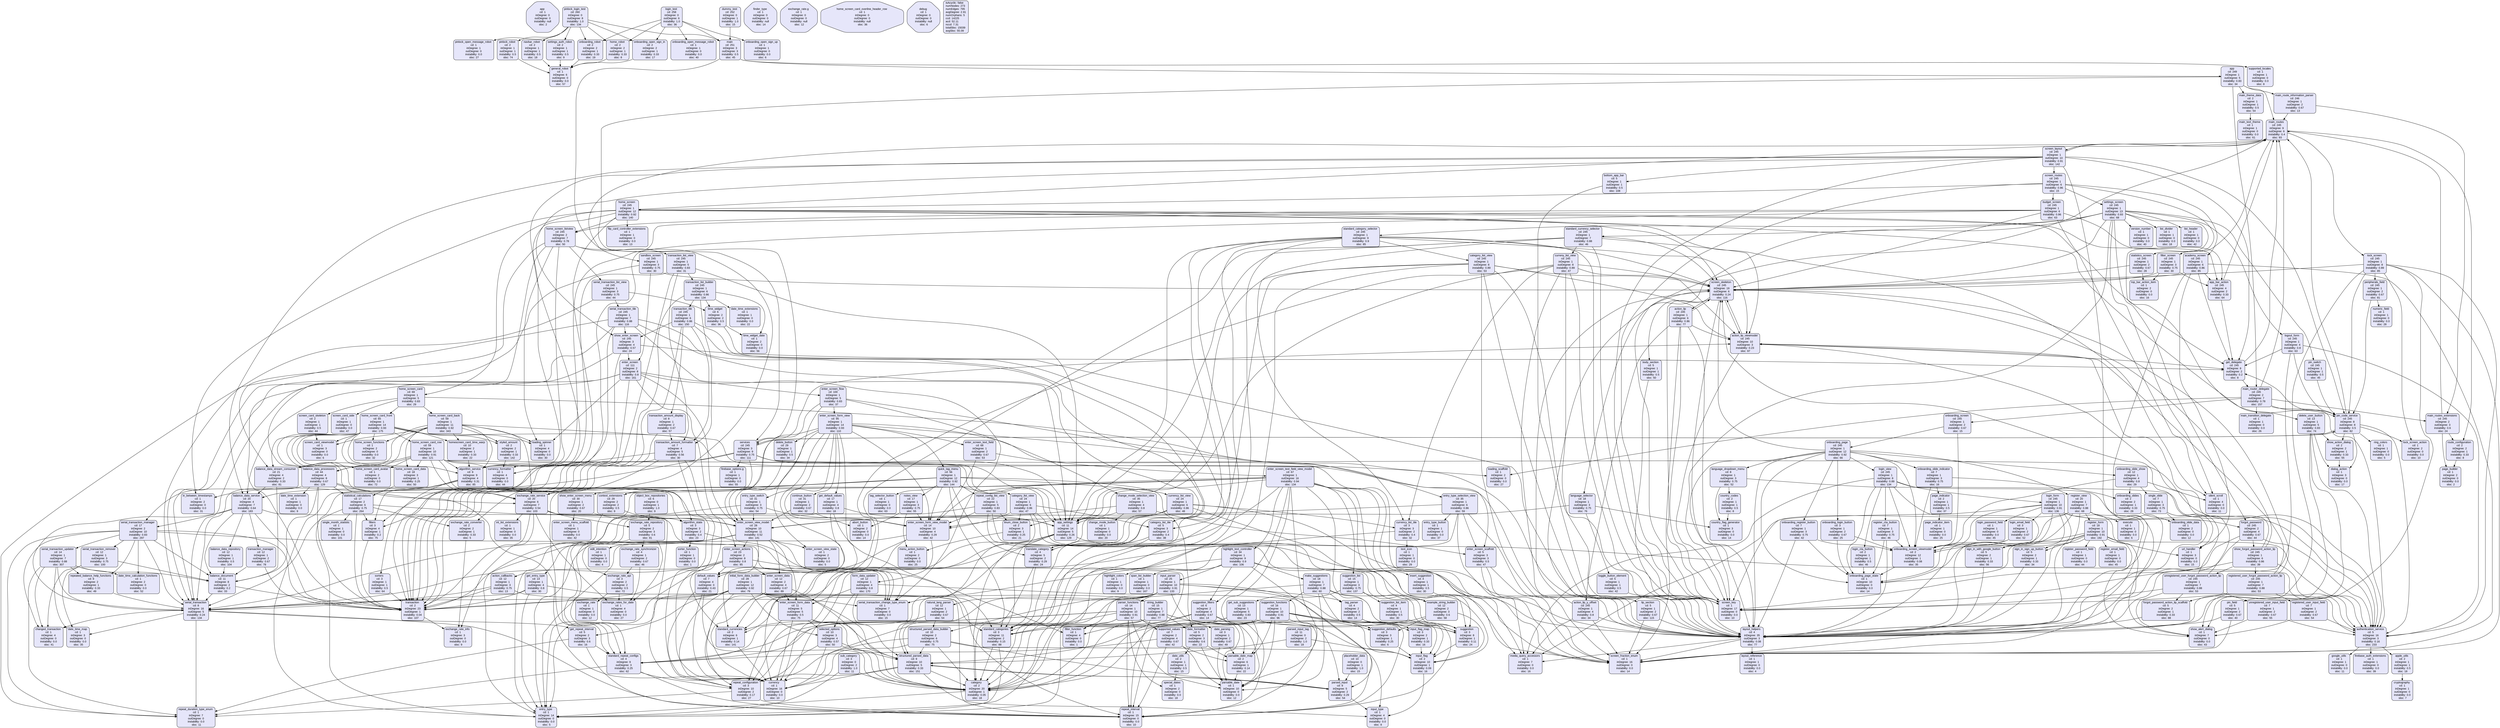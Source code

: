 digraph "" {
  graph [style=rounded fontname="Arial Black" fontsize=13 penwidth=2.6];
  node [shape=rect style="filled,rounded" fontname=Arial fontsize=15 fillcolor=Lavender penwidth=1.3];
  edge [penwidth=1.3];
  "/test_driver/app.dart" [label="app \n cd: 1 \n inDegree: 0 \n outDegree: 0 \n instability: null \n sloc: 2" shape=octagon];
  "/integration_test/login_test.dart" [label="login_test \n cd: 258 \n inDegree: 0 \n outDegree: 6 \n instability: 1.0 \n sloc: 36"];
  "/integration_test/dummy_test.dart" [label="dummy_test \n cd: 252 \n inDegree: 0 \n outDegree: 1 \n instability: 1.0 \n sloc: 15"];
  "/integration_test/pinlock_login_test.dart" [label="pinlock_login_test \n cd: 260 \n inDegree: 0 \n outDegree: 8 \n instability: 1.0 \n sloc: 134"];
  "/integration_test/robots/navbar/navbar_robot.dart" [label="navbar_robot \n cd: 2 \n inDegree: 1 \n outDegree: 1 \n instability: 0.5 \n sloc: 18"];
  "/integration_test/robots/settings_screen/settings_auth_robot.dart" [label="settings_auth_robot \n cd: 2 \n inDegree: 1 \n outDegree: 1 \n instability: 0.5 \n sloc: 9"];
  "/integration_test/robots/pinlock/pinlock_robot.dart" [label="pinlock_robot \n cd: 2 \n inDegree: 1 \n outDegree: 1 \n instability: 0.5 \n sloc: 74"];
  "/integration_test/robots/pinlock/pinlock_open_message_robot.dart" [label="pinlock_open_message_robot \n cd: 1 \n inDegree: 1 \n outDegree: 0 \n instability: 0.0 \n sloc: 27"];
  "/integration_test/robots/general/general_robot.dart" [label="general_robot \n cd: 1 \n inDegree: 6 \n outDegree: 0 \n instability: 0.0 \n sloc: 57"];
  "/integration_test/robots/general/finder_type.dart" [label="finder_type \n cd: 1 \n inDegree: 0 \n outDegree: 0 \n instability: null \n sloc: 14" shape=octagon];
  "/integration_test/robots/onboarding_screen/onboarding_open_sign_up.dart" [label="onboarding_open_sign_up \n cd: 1 \n inDegree: 1 \n outDegree: 0 \n instability: 0.0 \n sloc: 6"];
  "/integration_test/robots/onboarding_screen/onboarding_open_sign_in.dart" [label="onboarding_open_sign_in \n cd: 2 \n inDegree: 2 \n outDegree: 1 \n instability: 0.33 \n sloc: 17"];
  "/integration_test/robots/onboarding_screen/onboarding_open_message_robot.dart" [label="onboarding_open_message_robot \n cd: 1 \n inDegree: 1 \n outDegree: 0 \n instability: 0.0 \n sloc: 40"];
  "/integration_test/robots/onboarding_screen/onboarding_robot.dart" [label="onboarding_robot \n cd: 2 \n inDegree: 2 \n outDegree: 1 \n instability: 0.33 \n sloc: 19"];
  "/integration_test/robots/home_screen/home_robot.dart" [label="home_robot \n cd: 2 \n inDegree: 2 \n outDegree: 1 \n instability: 0.33 \n sloc: 8"];
  "/lib/core/design/layout/screen_layout.dart" [label="screen_layout \n cd: 245 \n inDegree: 1 \n outDegree: 10 \n instability: 0.91 \n sloc: 142"];
  "/lib/core/design/layout/constants/layout_reference.dart" [label="layout_reference \n cd: 1 \n inDegree: 1 \n outDegree: 0 \n instability: 0.0 \n sloc: 4"];
  "/lib/core/design/layout/enums/screen_key.dart" [label="screen_key \n cd: 1 \n inDegree: 17 \n outDegree: 0 \n instability: 0.0 \n sloc: 10"];
  "/lib/core/design/layout/enums/screen_fraction_enum.dart" [label="screen_fraction_enum \n cd: 1 \n inDegree: 16 \n outDegree: 0 \n instability: 0.0 \n sloc: 14"];
  "/lib/core/design/layout/loading_scaffold.dart" [label="loading_scaffold \n cd: 1 \n inDegree: 2 \n outDegree: 0 \n instability: 0.0 \n sloc: 27"];
  "/lib/core/design/layout/utils/layout_helpers.dart" [label="layout_helpers \n cd: 4 \n inDegree: 35 \n outDegree: 3 \n instability: 0.08 \n sloc: 77"];
  "/lib/core/design/layout/utils/media_query_accessors.dart" [label="media_query_accessors \n cd: 1 \n inDegree: 7 \n outDegree: 0 \n instability: 0.0 \n sloc: 16"];
  "/lib/core/design/layout/widgets/app_bar_action.dart" [label="app_bar_action \n cd: 245 \n inDegree: 4 \n outDegree: 2 \n instability: 0.33 \n sloc: 64"];
  "/lib/core/design/layout/widgets/body_section.dart" [label="body_section \n cd: 5 \n inDegree: 1 \n outDegree: 1 \n instability: 0.5 \n sloc: 50"];
  "/lib/core/design/layout/widgets/lip_section.dart" [label="lip_section \n cd: 5 \n inDegree: 1 \n outDegree: 2 \n instability: 0.67 \n sloc: 115"];
  "/lib/core/design/layout/widgets/bottom_app_bar.dart" [label="bottom_app_bar \n cd: 5 \n inDegree: 1 \n outDegree: 1 \n instability: 0.5 \n sloc: 108"];
  "/lib/core/design/layout/widgets/screen_skeleton.dart" [label="screen_skeleton \n cd: 245 \n inDegree: 19 \n outDegree: 6 \n instability: 0.24 \n sloc: 116"];
  "/lib/core/design/layout/widgets/top_bar_action_item.dart" [label="top_bar_action_item \n cd: 1 \n inDegree: 2 \n outDegree: 0 \n instability: 0.0 \n sloc: 16"];
  "/lib/core/design/theme/constants/ring_colors.dart" [label="ring_colors \n cd: 1 \n inDegree: 1 \n outDegree: 0 \n instability: 0.0 \n sloc: 5"];
  "/lib/core/design/theme/constants/main_theme_data.dart" [label="main_theme_data \n cd: 2 \n inDegree: 1 \n outDegree: 1 \n instability: 0.5 \n sloc: 54"];
  "/lib/core/design/theme/constants/main_text_theme.dart" [label="main_text_theme \n cd: 1 \n inDegree: 1 \n outDegree: 0 \n instability: 0.0 \n sloc: 61"];
  "/lib/core/navigation/screen_routes.dart" [label="screen_routes \n cd: 245 \n inDegree: 1 \n outDegree: 6 \n instability: 0.86 \n sloc: 15"];
  "/lib/core/navigation/types/page_builder.dart" [label="page_builder \n cd: 1 \n inDegree: 2 \n outDegree: 0 \n instability: 0.0 \n sloc: 2"];
  "/lib/core/navigation/main_routes.dart" [label="main_routes \n cd: 245 \n inDegree: 9 \n outDegree: 6 \n instability: 0.4 \n sloc: 93"];
  "/lib/core/navigation/main_router_delegate.dart" [label="main_router_delegate \n cd: 245 \n inDegree: 2 \n outDegree: 7 \n instability: 0.78 \n sloc: 157"];
  "/lib/core/navigation/main_route_information_parser.dart" [label="main_route_information_parser \n cd: 246 \n inDegree: 1 \n outDegree: 2 \n instability: 0.67 \n sloc: 13"];
  "/lib/core/navigation/route_configuration.dart" [label="route_configuration \n cd: 2 \n inDegree: 2 \n outDegree: 1 \n instability: 0.33 \n sloc: 8"];
  "/lib/core/navigation/main_routes_extensions.dart" [label="main_routes_extensions \n cd: 245 \n inDegree: 2 \n outDegree: 3 \n instability: 0.6 \n sloc: 24"];
  "/lib/core/navigation/get_delegate.dart" [label="get_delegate \n cd: 245 \n inDegree: 8 \n outDegree: 2 \n instability: 0.2 \n sloc: 8"];
  "/lib/core/navigation/main_transition_delegate.dart" [label="main_transition_delegate \n cd: 1 \n inDegree: 1 \n outDegree: 0 \n instability: 0.0 \n sloc: 26"];
  "/lib/core/navigation/url_handler.dart" [label="url_handler \n cd: 1 \n inDegree: 3 \n outDegree: 0 \n instability: 0.0 \n sloc: 15"];
  "/lib/core/balance/enums/serial_transaction_change_type_enum.dart" [label="serial_transaction_change_type_enum \n cd: 1 \n inDegree: 7 \n outDegree: 0 \n instability: 0.0 \n sloc: 15"];
  "/lib/core/balance/utils/serial_transaction_remover.dart" [label="serial_transaction_remover \n cd: 12 \n inDegree: 1 \n outDegree: 3 \n instability: 0.75 \n sloc: 100"];
  "/lib/core/balance/utils/date_time_calculation_functions.dart" [label="date_time_calculation_functions \n cd: 1 \n inDegree: 2 \n outDegree: 0 \n instability: 0.0 \n sloc: 52"];
  "/lib/core/balance/utils/date_time_extension.dart" [label="date_time_extension \n cd: 1 \n inDegree: 1 \n outDegree: 0 \n instability: 0.0 \n sloc: 9"];
  "/lib/core/balance/utils/statistical_calculations.dart" [label="statistical_calculations \n cd: 17 \n inDegree: 2 \n outDegree: 6 \n instability: 0.75 \n sloc: 264"];
  "/lib/core/balance/utils/serial_transaction_updater.dart" [label="serial_transaction_updater \n cd: 14 \n inDegree: 1 \n outDegree: 7 \n instability: 0.88 \n sloc: 307"];
  "/lib/core/balance/utils/balance_data_processors.dart" [label="balance_data_processors \n cd: 44 \n inDegree: 4 \n outDegree: 8 \n instability: 0.67 \n sloc: 129"];
  "/lib/core/balance/utils/transaction_manager.dart" [label="transaction_manager \n cd: 12 \n inDegree: 1 \n outDegree: 2 \n instability: 0.67 \n sloc: 78"];
  "/lib/core/balance/utils/serial_transaction_manager.dart" [label="serial_transaction_manager \n cd: 17 \n inDegree: 2 \n outDegree: 10 \n instability: 0.83 \n sloc: 297"];
  "/lib/core/balance/utils/transaction_amount_formatter.dart" [label="transaction_amount_formatter \n cd: 7 \n inDegree: 4 \n outDegree: 5 \n instability: 0.56 \n sloc: 30"];
  "/lib/core/balance/repositories/balance_data_repository.dart" [label="balance_data_repository \n cd: 12 \n inDegree: 1 \n outDegree: 1 \n instability: 0.5 \n sloc: 104"];
  "/lib/core/balance/models/serial_transaction.dart" [label="serial_transaction \n cd: 8 \n inDegree: 16 \n outDegree: 5 \n instability: 0.24 \n sloc: 134"];
  "/lib/core/balance/models/changed_transaction.dart" [label="changed_transaction \n cd: 1 \n inDegree: 4 \n outDegree: 0 \n instability: 0.0 \n sloc: 41"];
  "/lib/core/balance/models/balance_document.dart" [label="balance_document \n cd: 11 \n inDegree: 8 \n outDegree: 2 \n instability: 0.2 \n sloc: 33"];
  "/lib/core/balance/models/algorithm_state.dart" [label="algorithm_state \n cd: 3 \n inDegree: 3 \n outDegree: 2 \n instability: 0.4 \n sloc: 23"];
  "/lib/core/balance/models/single_month_statistic.dart" [label="single_month_statistic \n cd: 1 \n inDegree: 1 \n outDegree: 0 \n instability: 0.0 \n sloc: 101"];
  "/lib/core/balance/models/transaction.dart" [label="transaction \n cd: 2 \n inDegree: 23 \n outDegree: 1 \n instability: 0.04 \n sloc: 107"];
  "/lib/core/balance/services/algorithm_service.dart" [label="algorithm_service \n cd: 9 \n inDegree: 9 \n outDegree: 4 \n instability: 0.31 \n sloc: 85"];
  "/lib/core/balance/services/balance_data_service.dart" [label="balance_data_service \n cd: 20 \n inDegree: 4 \n outDegree: 7 \n instability: 0.64 \n sloc: 183"];
  "/lib/core/balance/widgets/balance_data_stream_consumer.dart" [label="balance_data_stream_consumer \n cd: 21 \n inDegree: 4 \n outDegree: 2 \n instability: 0.33 \n sloc: 81"];
  "/lib/core/repeating/constants/standard_repeat_configs.dart" [label="standard_repeat_configs \n cd: 4 \n inDegree: 9 \n outDegree: 3 \n instability: 0.25 \n sloc: 62"];
  "/lib/core/repeating/enums/repeat_interval.dart" [label="repeat_interval \n cd: 1 \n inDegree: 15 \n outDegree: 0 \n instability: 0.0 \n sloc: 10"];
  "/lib/core/repeating/enums/repeat_duration_type_enum.dart" [label="repeat_duration_type_enum \n cd: 1 \n inDegree: 7 \n outDegree: 0 \n instability: 0.0 \n sloc: 11"];
  "/lib/core/repeating/utils/repeated_balance_help_functions.dart" [label="repeated_balance_help_functions \n cd: 9 \n inDegree: 2 \n outDegree: 1 \n instability: 0.33 \n sloc: 49"];
  "/lib/core/repeating/models/repeat_configuration.dart" [label="repeat_configuration \n cd: 3 \n inDegree: 10 \n outDegree: 2 \n instability: 0.17 \n sloc: 27"];
  "/lib/core/account/app_settings.dart" [label="app_settings \n cd: 11 \n inDegree: 14 \n outDegree: 5 \n instability: 0.26 \n sloc: 129"];
  "/lib/core/categories/constants/standard_categories.dart" [label="standard_categories \n cd: 3 \n inDegree: 11 \n outDegree: 2 \n instability: 0.15 \n sloc: 88"];
  "/lib/core/categories/utils/translate_category.dart" [label="translate_category \n cd: 4 \n inDegree: 5 \n outDegree: 2 \n instability: 0.29 \n sloc: 24"];
  "/lib/core/categories/models/category.dart" [label="category \n cd: 2 \n inDegree: 20 \n outDegree: 1 \n instability: 0.05 \n sloc: 18"];
  "/lib/core/categories/models/sub_category.dart" [label="sub_category \n cd: 3 \n inDegree: 0 \n outDegree: 2 \n instability: 1.0 \n sloc: 11"];
  "/lib/core/authentication/utils/apple_utils.dart" [label="apple_utils \n cd: 2 \n inDegree: 1 \n outDegree: 1 \n instability: 0.5 \n sloc: 18"];
  "/lib/core/authentication/utils/show_forgot_password_action_lip.dart" [label="show_forgot_password_action_lip \n cd: 245 \n inDegree: 1 \n outDegree: 6 \n instability: 0.86 \n sloc: 39"];
  "/lib/core/authentication/utils/firebase_auth_extensions.dart" [label="firebase_auth_extensions \n cd: 1 \n inDegree: 1 \n outDegree: 0 \n instability: 0.0 \n sloc: 39"];
  "/lib/core/authentication/utils/google_utils.dart" [label="google_utils \n cd: 1 \n inDegree: 1 \n outDegree: 0 \n instability: 0.0 \n sloc: 11"];
  "/lib/core/authentication/services/authentication_service.dart" [label="authentication_service \n cd: 5 \n inDegree: 16 \n outDegree: 3 \n instability: 0.16 \n sloc: 233"];
  "/lib/core/authentication/widgets/sign_in_sign_up_button.dart" [label="sign_in_sign_up_button \n cd: 5 \n inDegree: 2 \n outDegree: 1 \n instability: 0.33 \n sloc: 34"];
  "/lib/core/authentication/widgets/forgot_password.dart" [label="forgot_password \n cd: 245 \n inDegree: 2 \n outDegree: 4 \n instability: 0.67 \n sloc: 44"];
  "/lib/core/authentication/widgets/logout_form.dart" [label="logout_form \n cd: 245 \n inDegree: 1 \n outDegree: 4 \n instability: 0.8 \n sloc: 63"];
  "/lib/core/authentication/widgets/forgot_password_action_lip/registered_user_input_field.dart" [label="registered_user_input_field \n cd: 7 \n inDegree: 1 \n outDegree: 2 \n instability: 0.67 \n sloc: 54"];
  "/lib/core/authentication/widgets/forgot_password_action_lip/unregistered_user_input_field.dart" [label="unregistered_user_input_field \n cd: 7 \n inDegree: 1 \n outDegree: 2 \n instability: 0.67 \n sloc: 55"];
  "/lib/core/authentication/widgets/forgot_password_action_lip/forgot_password_action_lip_scaffold.dart" [label="forgot_password_action_lip_scaffold \n cd: 5 \n inDegree: 2 \n outDegree: 1 \n instability: 0.33 \n sloc: 88"];
  "/lib/core/authentication/widgets/forgot_password_action_lip/unregistered_user_forgot_password_action_lip.dart" [label="unregistered_user_forgot_password_action_lip \n cd: 245 \n inDegree: 1 \n outDegree: 7 \n instability: 0.88 \n sloc: 53"];
  "/lib/core/authentication/widgets/forgot_password_action_lip/registered_user_forgot_password_action_lip.dart" [label="registered_user_forgot_password_action_lip \n cd: 245 \n inDegree: 1 \n outDegree: 7 \n instability: 0.88 \n sloc: 53"];
  "/lib/core/authentication/widgets/sign_in_with_google_button.dart" [label="sign_in_with_google_button \n cd: 5 \n inDegree: 2 \n outDegree: 1 \n instability: 0.33 \n sloc: 56"];
  "/lib/core/authentication/widgets/delete_user_button.dart" [label="delete_user_button \n cd: 13 \n inDegree: 1 \n outDegree: 5 \n instability: 0.83 \n sloc: 74"];
  "/lib/features/currencies/constants/standard_currencies.dart" [label="standard_currencies \n cd: 2 \n inDegree: 6 \n outDegree: 1 \n instability: 0.14 \n sloc: 141"];
  "/lib/features/currencies/utils/int_list_extensions.dart" [label="int_list_extensions \n cd: 1 \n inDegree: 1 \n outDegree: 0 \n instability: 0.0 \n sloc: 35"];
  "/lib/features/currencies/repositories/exchange_rate_repository.dart" [label="exchange_rate_repository \n cd: 5 \n inDegree: 2 \n outDegree: 3 \n instability: 0.6 \n sloc: 81"];
  "/lib/features/currencies/models/exchange_rate.g.dart" [label="exchange_rate.g \n cd: 1 \n inDegree: 0 \n outDegree: 0 \n instability: null \n sloc: 12" shape=octagon];
  "/lib/features/currencies/models/exchange_rates_for_date.dart" [label="exchange_rates_for_date \n cd: 1 \n inDegree: 4 \n outDegree: 0 \n instability: 0.0 \n sloc: 27"];
  "/lib/features/currencies/models/exchange_rate.dart" [label="exchange_rate \n cd: 1 \n inDegree: 1 \n outDegree: 0 \n instability: 0.0 \n sloc: 12"];
  "/lib/features/currencies/models/currency.dart" [label="currency \n cd: 1 \n inDegree: 16 \n outDegree: 0 \n instability: 0.0 \n sloc: 10"];
  "/lib/features/currencies/models/exchange_rate_info.dart" [label="exchange_rate_info \n cd: 1 \n inDegree: 3 \n outDegree: 0 \n instability: 0.0 \n sloc: 9"];
  "/lib/features/currencies/data/exchange_rate_synchronizer.dart" [label="exchange_rate_synchronizer \n cd: 4 \n inDegree: 1 \n outDegree: 2 \n instability: 0.67 \n sloc: 46"];
  "/lib/features/currencies/data/exchange_rate_converter.dart" [label="exchange_rate_converter \n cd: 2 \n inDegree: 2 \n outDegree: 1 \n instability: 0.33 \n sloc: 5"];
  "/lib/features/currencies/data/exchange_rate_api.dart" [label="exchange_rate_api \n cd: 3 \n inDegree: 2 \n outDegree: 2 \n instability: 0.5 \n sloc: 72"];
  "/lib/features/currencies/services/exchange_rate_service.dart" [label="exchange_rate_service \n cd: 20 \n inDegree: 6 \n outDegree: 7 \n instability: 0.54 \n sloc: 103"];
  "/lib/screens/settings_screen/widget/language_selector.dart" [label="language_selector \n cd: 18 \n inDegree: 1 \n outDegree: 3 \n instability: 0.75 \n sloc: 76"];
  "/lib/screens/settings_screen/widget/standard_category/category_list_view.dart" [label="category_list_view \n cd: 245 \n inDegree: 1 \n outDegree: 8 \n instability: 0.89 \n sloc: 53"];
  "/lib/screens/settings_screen/widget/standard_category/standard_category_selector.dart" [label="standard_category_selector \n cd: 245 \n inDegree: 1 \n outDegree: 9 \n instability: 0.9 \n sloc: 85"];
  "/lib/screens/settings_screen/widget/version_number.dart" [label="version_number \n cd: 1 \n inDegree: 1 \n outDegree: 0 \n instability: 0.0 \n sloc: 40"];
  "/lib/screens/settings_screen/widget/standard_currency/standard_currency_selector.dart" [label="standard_currency_selector \n cd: 245 \n inDegree: 1 \n outDegree: 7 \n instability: 0.88 \n sloc: 46"];
  "/lib/screens/settings_screen/widget/standard_currency/curreny_list_view.dart" [label="curreny_list_view \n cd: 245 \n inDegree: 1 \n outDegree: 8 \n instability: 0.89 \n sloc: 47"];
  "/lib/screens/settings_screen/widget/toggle_button_element.dart" [label="toggle_button_element \n cd: 5 \n inDegree: 1 \n outDegree: 1 \n instability: 0.5 \n sloc: 42"];
  "/lib/screens/settings_screen/widget/pin_switch.dart" [label="pin_switch \n cd: 245 \n inDegree: 1 \n outDegree: 1 \n instability: 0.5 \n sloc: 45"];
  "/lib/screens/settings_screen/settings_screen.dart" [label="settings_screen \n cd: 245 \n inDegree: 1 \n outDegree: 13 \n instability: 0.93 \n sloc: 68"];
  "/lib/screens/enter_screen/enter_screen.dart" [label="enter_screen \n cd: 111 \n inDegree: 2 \n outDegree: 8 \n instability: 0.8 \n sloc: 161"];
  "/lib/screens/enter_screen/viewmodels/enter_screen_form_view_model.dart" [label="enter_screen_form_view_model \n cd: 14 \n inDegree: 10 \n outDegree: 4 \n instability: 0.29 \n sloc: 42"];
  "/lib/screens/enter_screen/viewmodels/enter_screen_view_model.dart" [label="enter_screen_view_model \n cd: 28 \n inDegree: 10 \n outDegree: 11 \n instability: 0.52 \n sloc: 141"];
  "/lib/screens/enter_screen/viewmodels/enter_screen_text_field_view_model.dart" [label="enter_screen_text_field_view_model \n cd: 67 \n inDegree: 1 \n outDegree: 16 \n instability: 0.94 \n sloc: 134"];
  "/lib/screens/enter_screen/types/action_callbacks.dart" [label="action_callbacks \n cd: 12 \n inDegree: 1 \n outDegree: 3 \n instability: 0.75 \n sloc: 13"];
  "/lib/screens/enter_screen/constants/suggestion_defaults.dart" [label="suggestion_defaults \n cd: 3 \n inDegree: 3 \n outDegree: 1 \n instability: 0.25 \n sloc: 6"];
  "/lib/screens/enter_screen/constants/input_flag_map.dart" [label="input_flag_map \n cd: 3 \n inDegree: 2 \n outDegree: 1 \n instability: 0.33 \n sloc: 16"];
  "/lib/screens/enter_screen/constants/parsable_date_map.dart" [label="parsable_date_map \n cd: 2 \n inDegree: 6 \n outDegree: 1 \n instability: 0.14 \n sloc: 22"];
  "/lib/screens/enter_screen/constants/hightlight_colors.dart" [label="hightlight_colors \n cd: 1 \n inDegree: 1 \n outDegree: 0 \n instability: 0.0 \n sloc: 9"];
  "/lib/screens/enter_screen/enums/input_type.dart" [label="input_type \n cd: 1 \n inDegree: 4 \n outDegree: 0 \n instability: 0.0 \n sloc: 8"];
  "/lib/screens/enter_screen/enums/input_flag.dart" [label="input_flag \n cd: 2 \n inDegree: 10 \n outDegree: 1 \n instability: 0.09 \n sloc: 16"];
  "/lib/screens/enter_screen/enums/enter_screen_view_state.dart" [label="enter_screen_view_state \n cd: 1 \n inDegree: 2 \n outDegree: 0 \n instability: 0.0 \n sloc: 5"];
  "/lib/screens/enter_screen/enums/edit_intention.dart" [label="edit_intention \n cd: 1 \n inDegree: 1 \n outDegree: 0 \n instability: 0.0 \n sloc: 4"];
  "/lib/screens/enter_screen/enums/parsable_date.dart" [label="parsable_date \n cd: 1 \n inDegree: 10 \n outDegree: 0 \n instability: 0.0 \n sloc: 12"];
  "/lib/screens/enter_screen/utils/ui/span_list_builder.dart" [label="span_list_builder \n cd: 1 \n inDegree: 1 \n outDegree: 0 \n instability: 0.0 \n sloc: 167"];
  "/lib/screens/enter_screen/utils/ui/show_enter_screen.dart" [label="show_enter_screen \n cd: 245 \n inDegree: 3 \n outDegree: 4 \n instability: 0.57 \n sloc: 24"];
  "/lib/screens/enter_screen/utils/ui/show_enter_screen_menu.dart" [label="show_enter_screen_menu \n cd: 30 \n inDegree: 1 \n outDegree: 2 \n instability: 0.67 \n sloc: 20"];
  "/lib/screens/enter_screen/utils/form_data_updater.dart" [label="form_data_updater \n cd: 12 \n inDegree: 1 \n outDegree: 4 \n instability: 0.8 \n sloc: 170"];
  "/lib/screens/enter_screen/utils/get_default_values.dart" [label="get_default_values \n cd: 17 \n inDegree: 1 \n outDegree: 4 \n instability: 0.8 \n sloc: 18"];
  "/lib/screens/enter_screen/utils/get_repeat_interval.dart" [label="get_repeat_interval \n cd: 5 \n inDegree: 2 \n outDegree: 3 \n instability: 0.6 \n sloc: 16"];
  "/lib/screens/enter_screen/utils/special_dates.dart" [label="special_dates \n cd: 1 \n inDegree: 2 \n outDegree: 0 \n instability: 0.0 \n sloc: 18"];
  "/lib/screens/enter_screen/utils/string_builder.dart" [label="string_builder \n cd: 15 \n inDegree: 1 \n outDegree: 7 \n instability: 0.88 \n sloc: 77"];
  "/lib/screens/enter_screen/utils/suggestions/get_sub_suggestions.dart" [label="get_sub_suggestions \n cd: 13 \n inDegree: 1 \n outDegree: 5 \n instability: 0.83 \n sloc: 23"];
  "/lib/screens/enter_screen/utils/suggestions/make_suggestions.dart" [label="make_suggestions \n cd: 18 \n inDegree: 1 \n outDegree: 7 \n instability: 0.88 \n sloc: 60"];
  "/lib/screens/enter_screen/utils/suggestions/insert_suggestion.dart" [label="insert_suggestion \n cd: 4 \n inDegree: 1 \n outDegree: 1 \n instability: 0.5 \n sloc: 30"];
  "/lib/screens/enter_screen/utils/suggestions/suggestion_functions.dart" [label="suggestion_functions \n cd: 16 \n inDegree: 1 \n outDegree: 10 \n instability: 0.91 \n sloc: 96"];
  "/lib/screens/enter_screen/utils/date_formatter.dart" [label="date_formatter \n cd: 5 \n inDegree: 2 \n outDegree: 3 \n instability: 0.6 \n sloc: 22"];
  "/lib/screens/enter_screen/utils/supported_values.dart" [label="supported_values \n cd: 7 \n inDegree: 2 \n outDegree: 4 \n instability: 0.67 \n sloc: 42"];
  "/lib/screens/enter_screen/utils/parsing/natural_lang_parser.dart" [label="natural_lang_parser \n cd: 12 \n inDegree: 1 \n outDegree: 2 \n instability: 0.67 \n sloc: 54"];
  "/lib/screens/enter_screen/utils/parsing/input_parser.dart" [label="input_parser \n cd: 25 \n inDegree: 1 \n outDegree: 10 \n instability: 0.91 \n sloc: 133"];
  "/lib/screens/enter_screen/utils/parsing/context_extensions.dart" [label="context_extensions \n cd: 29 \n inDegree: 2 \n outDegree: 2 \n instability: 0.5 \n sloc: 9"];
  "/lib/screens/enter_screen/utils/parsing/structured_parsed_data_builder.dart" [label="structured_parsed_data_builder \n cd: 10 \n inDegree: 2 \n outDegree: 6 \n instability: 0.75 \n sloc: 75"];
  "/lib/screens/enter_screen/utils/parsing/tag_parser.dart" [label="tag_parser \n cd: 4 \n inDegree: 2 \n outDegree: 2 \n instability: 0.5 \n sloc: 14"];
  "/lib/screens/enter_screen/utils/parsing/parser_functions.dart" [label="parser_functions \n cd: 14 \n inDegree: 1 \n outDegree: 10 \n instability: 0.91 \n sloc: 57"];
  "/lib/screens/enter_screen/utils/parsing/date_parsing.dart" [label="date_parsing \n cd: 3 \n inDegree: 1 \n outDegree: 2 \n instability: 0.67 \n sloc: 49"];
  "/lib/screens/enter_screen/utils/highlight_text_controller.dart" [label="highlight_text_controller \n cd: 34 \n inDegree: 1 \n outDegree: 9 \n instability: 0.9 \n sloc: 106"];
  "/lib/screens/enter_screen/utils/initial_form_data_builder.dart" [label="initial_form_data_builder \n cd: 28 \n inDegree: 1 \n outDegree: 12 \n instability: 0.92 \n sloc: 79"];
  "/lib/screens/enter_screen/utils/example_string_builder.dart" [label="example_string_builder \n cd: 12 \n inDegree: 2 \n outDegree: 3 \n instability: 0.6 \n sloc: 58"];
  "/lib/screens/enter_screen/utils/date_utils.dart" [label="date_utils \n cd: 2 \n inDegree: 1 \n outDegree: 1 \n instability: 0.5 \n sloc: 15"];
  "/lib/screens/enter_screen/utils/get_entry_type.dart" [label="get_entry_type \n cd: 14 \n inDegree: 1 \n outDegree: 4 \n instability: 0.8 \n sloc: 30"];
  "/lib/screens/enter_screen/models/default_values.dart" [label="default_values \n cd: 7 \n inDegree: 4 \n outDegree: 3 \n instability: 0.43 \n sloc: 21"];
  "/lib/screens/enter_screen/models/structured_parsed_data.dart" [label="structured_parsed_data \n cd: 9 \n inDegree: 10 \n outDegree: 5 \n instability: 0.33 \n sloc: 151"];
  "/lib/screens/enter_screen/models/enter_screen_form_data.dart" [label="enter_screen_form_data \n cd: 11 \n inDegree: 5 \n outDegree: 5 \n instability: 0.5 \n sloc: 75"];
  "/lib/screens/enter_screen/models/selected_options.dart" [label="selected_options \n cd: 10 \n inDegree: 3 \n outDegree: 4 \n instability: 0.57 \n sloc: 50"];
  "/lib/screens/enter_screen/models/suggestion_filters.dart" [label="suggestion_filters \n cd: 6 \n inDegree: 2 \n outDegree: 4 \n instability: 0.67 \n sloc: 14"];
  "/lib/screens/enter_screen/models/enter_screen_data.dart" [label="enter_screen_data \n cd: 12 \n inDegree: 2 \n outDegree: 4 \n instability: 0.67 \n sloc: 89"];
  "/lib/screens/enter_screen/models/parsed_input_tag.dart" [label="parsed_input_tag \n cd: 11 \n inDegree: 0 \n outDegree: 2 \n instability: 1.0 \n sloc: 18"];
  "/lib/screens/enter_screen/models/parsed_input.dart" [label="parsed_input \n cd: 9 \n inDegree: 5 \n outDegree: 2 \n instability: 0.29 \n sloc: 54"];
  "/lib/screens/enter_screen/models/placeholder_data.dart" [label="placeholder_data \n cd: 10 \n inDegree: 0 \n outDegree: 1 \n instability: 1.0 \n sloc: 15"];
  "/lib/screens/enter_screen/models/suggestion.dart" [label="suggestion \n cd: 3 \n inDegree: 8 \n outDegree: 1 \n instability: 0.11 \n sloc: 24"];
  "/lib/screens/enter_screen/actions/enter_screen_actions.dart" [label="enter_screen_actions \n cd: 23 \n inDegree: 2 \n outDegree: 8 \n instability: 0.8 \n sloc: 85"];
  "/lib/screens/enter_screen/widgets/form/quick_tag_menu.dart" [label="quick_tag_menu \n cd: 56 \n inDegree: 1 \n outDegree: 12 \n instability: 0.92 \n sloc: 144"];
  "/lib/screens/enter_screen/widgets/form/enter_screen_text_field.dart" [label="enter_screen_text_field \n cd: 68 \n inDegree: 1 \n outDegree: 2 \n instability: 0.67 \n sloc: 53"];
  "/lib/screens/enter_screen/widgets/buttons/delete_button.dart" [label="delete_button \n cd: 29 \n inDegree: 1 \n outDegree: 1 \n instability: 0.5 \n sloc: 34"];
  "/lib/screens/enter_screen/widgets/buttons/menu_action_button.dart" [label="menu_action_button \n cd: 1 \n inDegree: 2 \n outDegree: 0 \n instability: 0.0 \n sloc: 25"];
  "/lib/screens/enter_screen/widgets/buttons/entry_type_switch.dart" [label="entry_type_switch \n cd: 31 \n inDegree: 1 \n outDegree: 3 \n instability: 0.75 \n sloc: 54"];
  "/lib/screens/enter_screen/widgets/buttons/change_mode_button.dart" [label="change_mode_button \n cd: 1 \n inDegree: 1 \n outDegree: 0 \n instability: 0.0 \n sloc: 20"];
  "/lib/screens/enter_screen/widgets/buttons/tag_selector_button.dart" [label="tag_selector_button \n cd: 1 \n inDegree: 1 \n outDegree: 0 \n instability: 0.0 \n sloc: 63"];
  "/lib/screens/enter_screen/widgets/buttons/entry_type_button.dart" [label="entry_type_button \n cd: 1 \n inDegree: 1 \n outDegree: 0 \n instability: 0.0 \n sloc: 37"];
  "/lib/screens/enter_screen/widgets/buttons/linum_close_button.dart" [label="linum_close_button \n cd: 2 \n inDegree: 3 \n outDegree: 1 \n instability: 0.25 \n sloc: 21"];
  "/lib/screens/enter_screen/widgets/buttons/abort_button.dart" [label="abort_button \n cd: 1 \n inDegree: 2 \n outDegree: 0 \n instability: 0.0 \n sloc: 14"];
  "/lib/screens/enter_screen/widgets/buttons/continue_button.dart" [label="continue_button \n cd: 31 \n inDegree: 1 \n outDegree: 2 \n instability: 0.67 \n sloc: 32"];
  "/lib/screens/enter_screen/widgets/enter_screen_scaffold.dart" [label="enter_screen_scaffold \n cd: 5 \n inDegree: 3 \n outDegree: 3 \n instability: 0.5 \n sloc: 47"];
  "/lib/screens/enter_screen/widgets/enter_screen_flow.dart" [label="enter_screen_flow \n cd: 100 \n inDegree: 1 \n outDegree: 5 \n instability: 0.83 \n sloc: 37"];
  "/lib/screens/enter_screen/widgets/menu/category_list_view.dart" [label="category_list_view \n cd: 24 \n inDegree: 1 \n outDegree: 6 \n instability: 0.86 \n sloc: 47"];
  "/lib/screens/enter_screen/widgets/menu/enter_screen_menu_scaffold.dart" [label="enter_screen_menu_scaffold \n cd: 1 \n inDegree: 1 \n outDegree: 0 \n instability: 0.0 \n sloc: 42"];
  "/lib/screens/enter_screen/widgets/menu/repeat_config_list_view.dart" [label="repeat_config_list_view \n cd: 22 \n inDegree: 1 \n outDegree: 5 \n instability: 0.83 \n sloc: 50"];
  "/lib/screens/enter_screen/widgets/menu/notes_view.dart" [label="notes_view \n cd: 17 \n inDegree: 1 \n outDegree: 3 \n instability: 0.75 \n sloc: 55"];
  "/lib/screens/enter_screen/widgets/menu/currency_list_view.dart" [label="currency_list_view \n cd: 24 \n inDegree: 1 \n outDegree: 6 \n instability: 0.86 \n sloc: 48"];
  "/lib/screens/enter_screen/widgets/overlay/suggestion_list.dart" [label="suggestion_list \n cd: 15 \n inDegree: 1 \n outDegree: 3 \n instability: 0.75 \n sloc: 137"];
  "/lib/screens/enter_screen/widgets/overlay/suggestion_list_item.dart" [label="suggestion_list_item \n cd: 4 \n inDegree: 1 \n outDegree: 1 \n instability: 0.5 \n sloc: 30"];
  "/lib/screens/enter_screen/widgets/views/change_mode_selection_view.dart" [label="change_mode_selection_view \n cd: 35 \n inDegree: 1 \n outDegree: 4 \n instability: 0.8 \n sloc: 57"];
  "/lib/screens/enter_screen/widgets/views/entry_type_selection_view.dart" [label="entry_type_selection_view \n cd: 35 \n inDegree: 1 \n outDegree: 6 \n instability: 0.86 \n sloc: 59"];
  "/lib/screens/enter_screen/widgets/views/enter_screen_form_view.dart" [label="enter_screen_form_view \n cd: 95 \n inDegree: 1 \n outDegree: 14 \n instability: 0.93 \n sloc: 110"];
  "/lib/screens/sandbox_screen/sandbox_screen.dart" [label="sandbox_screen \n cd: 245 \n inDegree: 1 \n outDegree: 3 \n instability: 0.75 \n sloc: 30"];
  "/lib/screens/onboarding_screen/viewmodels/onboarding_screen_viewmodel.dart" [label="onboarding_screen_viewmodel \n cd: 2 \n inDegree: 12 \n outDegree: 1 \n instability: 0.08 \n sloc: 35"];
  "/lib/screens/onboarding_screen/constants/country_codes.dart" [label="country_codes \n cd: 2 \n inDegree: 1 \n outDegree: 1 \n instability: 0.5 \n sloc: 8"];
  "/lib/screens/onboarding_screen/constants/onboarding_slides.dart" [label="onboarding_slides \n cd: 2 \n inDegree: 2 \n outDegree: 1 \n instability: 0.33 \n sloc: 28"];
  "/lib/screens/onboarding_screen/enums/onboarding_page_state.dart" [label="onboarding_page_state \n cd: 1 \n inDegree: 10 \n outDegree: 0 \n instability: 0.0 \n sloc: 14"];
  "/lib/screens/onboarding_screen/onboarding_screen.dart" [label="onboarding_screen \n cd: 245 \n inDegree: 1 \n outDegree: 2 \n instability: 0.67 \n sloc: 15"];
  "/lib/screens/onboarding_screen/models/onboarding_slide_data.dart" [label="onboarding_slide_data \n cd: 1 \n inDegree: 2 \n outDegree: 0 \n instability: 0.0 \n sloc: 12"];
  "/lib/screens/onboarding_screen/widgets/onboarding_login_button.dart" [label="onboarding_login_button \n cd: 3 \n inDegree: 1 \n outDegree: 2 \n instability: 0.67 \n sloc: 25"];
  "/lib/screens/onboarding_screen/widgets/onboarding_slide_show.dart" [label="onboarding_slide_show \n cd: 12 \n inDegree: 1 \n outDegree: 4 \n instability: 0.8 \n sloc: 29"];
  "/lib/screens/onboarding_screen/widgets/onboarding_page.dart" [label="onboarding_page \n cd: 245 \n inDegree: 1 \n outDegree: 12 \n instability: 0.92 \n sloc: 66"];
  "/lib/screens/onboarding_screen/widgets/register_form/register_form.dart" [label="register_form \n cd: 18 \n inDegree: 1 \n outDegree: 10 \n instability: 0.91 \n sloc: 192"];
  "/lib/screens/onboarding_screen/widgets/register_form/register_email_field.dart" [label="register_email_field \n cd: 1 \n inDegree: 1 \n outDegree: 0 \n instability: 0.0 \n sloc: 45"];
  "/lib/screens/onboarding_screen/widgets/register_form/register_password_field.dart" [label="register_password_field \n cd: 1 \n inDegree: 1 \n outDegree: 0 \n instability: 0.0 \n sloc: 44"];
  "/lib/screens/onboarding_screen/widgets/login_form/login_password_field.dart" [label="login_password_field \n cd: 1 \n inDegree: 1 \n outDegree: 0 \n instability: 0.0 \n sloc: 45"];
  "/lib/screens/onboarding_screen/widgets/login_form/login_email_field.dart" [label="login_email_field \n cd: 3 \n inDegree: 1 \n outDegree: 2 \n instability: 0.67 \n sloc: 52"];
  "/lib/screens/onboarding_screen/widgets/login_form/login_form.dart" [label="login_form \n cd: 245 \n inDegree: 1 \n outDegree: 10 \n instability: 0.91 \n sloc: 136"];
  "/lib/screens/onboarding_screen/widgets/single_slide.dart" [label="single_slide \n cd: 7 \n inDegree: 1 \n outDegree: 3 \n instability: 0.75 \n sloc: 73"];
  "/lib/screens/onboarding_screen/widgets/language_dropdown_menu.dart" [label="language_dropdown_menu \n cd: 8 \n inDegree: 1 \n outDegree: 3 \n instability: 0.75 \n sloc: 52"];
  "/lib/screens/onboarding_screen/widgets/login_cta_button.dart" [label="login_cta_button \n cd: 2 \n inDegree: 1 \n outDegree: 1 \n instability: 0.5 \n sloc: 46"];
  "/lib/screens/onboarding_screen/widgets/onboarding_slide_indicator.dart" [label="onboarding_slide_indicator \n cd: 7 \n inDegree: 1 \n outDegree: 3 \n instability: 0.75 \n sloc: 16"];
  "/lib/screens/onboarding_screen/widgets/register_cta_button.dart" [label="register_cta_button \n cd: 7 \n inDegree: 1 \n outDegree: 3 \n instability: 0.75 \n sloc: 46"];
  "/lib/screens/onboarding_screen/widgets/onboarding_register_button.dart" [label="onboarding_register_button \n cd: 7 \n inDegree: 1 \n outDegree: 3 \n instability: 0.75 \n sloc: 42"];
  "/lib/screens/onboarding_screen/widgets/views/login_view.dart" [label="login_view \n cd: 245 \n inDegree: 1 \n outDegree: 8 \n instability: 0.89 \n sloc: 134"];
  "/lib/screens/onboarding_screen/widgets/views/register_view.dart" [label="register_view \n cd: 20 \n inDegree: 1 \n outDegree: 7 \n instability: 0.88 \n sloc: 68"];
  "/lib/screens/home_screen/enums/time_widget_date.dart" [label="time_widget_date \n cd: 1 \n inDegree: 2 \n outDegree: 0 \n instability: 0.0 \n sloc: 56"];
  "/lib/screens/home_screen/utils/transaction_list_builder.dart" [label="transaction_list_builder \n cd: 245 \n inDegree: 1 \n outDegree: 6 \n instability: 0.86 \n sloc: 134"];
  "/lib/screens/home_screen/components/home_screen_card/utils/homescreen_card_time_warp.dart" [label="homescreen_card_time_warp \n cd: 10 \n inDegree: 2 \n outDegree: 1 \n instability: 0.33 \n sloc: 22"];
  "/lib/screens/home_screen/components/home_screen_card/utils/home_screen_functions.dart" [label="home_screen_functions \n cd: 1 \n inDegree: 2 \n outDegree: 0 \n instability: 0.0 \n sloc: 32"];
  "/lib/screens/home_screen/components/home_screen_card/models/home_screen_card_data.dart" [label="home_screen_card_data \n cd: 18 \n inDegree: 3 \n outDegree: 1 \n instability: 0.25 \n sloc: 50"];
  "/lib/screens/home_screen/components/home_screen_card/widgets/home_screen_card_row.dart" [label="home_screen_card_row \n cd: 59 \n inDegree: 1 \n outDegree: 10 \n instability: 0.91 \n sloc: 121"];
  "/lib/screens/home_screen/components/home_screen_card/widgets/home_screen_card_overline_header_row.dart" [label="home_screen_card_overline_header_row \n cd: 1 \n inDegree: 0 \n outDegree: 0 \n instability: null \n sloc: 36" shape=octagon];
  "/lib/screens/home_screen/components/home_screen_card/widgets/home_screen_card_back.dart" [label="home_screen_card_back \n cd: 59 \n inDegree: 1 \n outDegree: 11 \n instability: 0.92 \n sloc: 343"];
  "/lib/screens/home_screen/components/home_screen_card/widgets/home_screen_card_front.dart" [label="home_screen_card_front \n cd: 65 \n inDegree: 1 \n outDegree: 14 \n instability: 0.93 \n sloc: 175"];
  "/lib/screens/home_screen/components/home_screen_card/widgets/home_screen_card.dart" [label="home_screen_card \n cd: 69 \n inDegree: 1 \n outDegree: 5 \n instability: 0.83 \n sloc: 29"];
  "/lib/screens/home_screen/home_screen.dart" [label="home_screen \n cd: 245 \n inDegree: 1 \n outDegree: 12 \n instability: 0.92 \n sloc: 140"];
  "/lib/screens/home_screen/widgets/transaction_list_view.dart" [label="transaction_list_view \n cd: 245 \n inDegree: 1 \n outDegree: 5 \n instability: 0.83 \n sloc: 31"];
  "/lib/screens/home_screen/widgets/serial_transaction_tile.dart" [label="serial_transaction_tile \n cd: 245 \n inDegree: 1 \n outDegree: 7 \n instability: 0.88 \n sloc: 116"];
  "/lib/screens/home_screen/widgets/transaction_amount_display.dart" [label="transaction_amount_display \n cd: 8 \n inDegree: 1 \n outDegree: 2 \n instability: 0.67 \n sloc: 57"];
  "/lib/screens/home_screen/widgets/home_screen_listview.dart" [label="home_screen_listview \n cd: 245 \n inDegree: 2 \n outDegree: 7 \n instability: 0.78 \n sloc: 50"];
  "/lib/screens/home_screen/widgets/serial_transaction_list_view.dart" [label="serial_transaction_list_view \n cd: 245 \n inDegree: 1 \n outDegree: 3 \n instability: 0.75 \n sloc: 44"];
  "/lib/screens/home_screen/widgets/transaction_tile.dart" [label="transaction_tile \n cd: 245 \n inDegree: 1 \n outDegree: 6 \n instability: 0.86 \n sloc: 150"];
  "/lib/screens/home_screen/widgets/time_widget.dart" [label="time_widget \n cd: 6 \n inDegree: 2 \n outDegree: 2 \n instability: 0.5 \n sloc: 36"];
  "/lib/screens/lock_screen/models/lock_screen_action.dart" [label="lock_screen_action \n cd: 1 \n inDegree: 2 \n outDegree: 0 \n instability: 0.0 \n sloc: 10"];
  "/lib/screens/lock_screen/lock_screen.dart" [label="lock_screen \n cd: 245 \n inDegree: 1 \n outDegree: 8 \n instability: 0.89 \n sloc: 85"];
  "/lib/screens/lock_screen/services/pin_code_service.dart" [label="pin_code_service \n cd: 245 \n inDegree: 8 \n outDegree: 8 \n instability: 0.5 \n sloc: 82"];
  "/lib/screens/lock_screen/widgets/numeric_field.dart" [label="numeric_field \n cd: 1 \n inDegree: 1 \n outDegree: 0 \n instability: 0.0 \n sloc: 28"];
  "/lib/screens/lock_screen/widgets/peripherals_field.dart" [label="peripherals_field \n cd: 245 \n inDegree: 1 \n outDegree: 2 \n instability: 0.67 \n sloc: 81"];
  "/lib/screens/lock_screen/widgets/pin_field.dart" [label="pin_field \n cd: 5 \n inDegree: 1 \n outDegree: 2 \n instability: 0.67 \n sloc: 40"];
  "/lib/screens/budget_screen/budget_screen.dart" [label="budget_screen \n cd: 245 \n inDegree: 1 \n outDegree: 6 \n instability: 0.86 \n sloc: 63"];
  "/lib/screens/statistics_screen/statistics_screen.dart" [label="statistics_screen \n cd: 245 \n inDegree: 1 \n outDegree: 2 \n instability: 0.67 \n sloc: 28"];
  "/lib/screens/filter_screen/filter_screen.dart" [label="filter_screen \n cd: 245 \n inDegree: 1 \n outDegree: 3 \n instability: 0.75 \n sloc: 30"];
  "/lib/screens/academy_screen/academy_screen.dart" [label="academy_screen \n cd: 245 \n inDegree: 1 \n outDegree: 6 \n instability: 0.86 \n sloc: 85"];
  "/lib/main.dart" [label="main \n cd: 251 \n inDegree: 3 \n outDegree: 3 \n instability: 0.5 \n sloc: 45"];
  "/lib/common/types/sorter_function.dart" [label="sorter_function \n cd: 1 \n inDegree: 1 \n outDegree: 0 \n instability: 0.0 \n sloc: 1"];
  "/lib/common/types/filter_function.dart" [label="filter_function \n cd: 1 \n inDegree: 4 \n outDegree: 0 \n instability: 0.0 \n sloc: 1"];
  "/lib/common/constants/supported_locales.dart" [label="supported_locales \n cd: 1 \n inDegree: 1 \n outDegree: 0 \n instability: 0.0 \n sloc: 8"];
  "/lib/common/enums/entry_type.dart" [label="entry_type \n cd: 1 \n inDegree: 14 \n outDegree: 0 \n instability: 0.0 \n sloc: 5"];
  "/lib/common/utils/currency_formatter.dart" [label="currency_formatter \n cd: 1 \n inDegree: 4 \n outDegree: 0 \n instability: 0.0 \n sloc: 44"];
  "/lib/common/utils/execute.dart" [label="execute \n cd: 1 \n inDegree: 1 \n outDegree: 0 \n instability: 0.0 \n sloc: 6"];
  "/lib/common/utils/filters.dart" [label="filters \n cd: 3 \n inDegree: 4 \n outDegree: 1 \n instability: 0.2 \n sloc: 75"];
  "/lib/common/utils/in_between_timestamps.dart" [label="in_between_timestamps \n cd: 1 \n inDegree: 2 \n outDegree: 0 \n instability: 0.0 \n sloc: 31"];
  "/lib/common/utils/date_time_extensions.dart" [label="date_time_extensions \n cd: 1 \n inDegree: 1 \n outDegree: 0 \n instability: 0.0 \n sloc: 22"];
  "/lib/common/utils/cryptography.dart" [label="cryptography \n cd: 1 \n inDegree: 1 \n outDegree: 0 \n instability: 0.0 \n sloc: 7"];
  "/lib/common/utils/debug.dart" [label="debug \n cd: 1 \n inDegree: 0 \n outDegree: 0 \n instability: null \n sloc: 6" shape=octagon];
  "/lib/common/utils/country_flag_generator.dart" [label="country_flag_generator \n cd: 1 \n inDegree: 3 \n outDegree: 0 \n instability: 0.0 \n sloc: 14"];
  "/lib/common/utils/sorters.dart" [label="sorters \n cd: 3 \n inDegree: 1 \n outDegree: 1 \n instability: 0.5 \n sloc: 64"];
  "/lib/common/utils/date_time_map.dart" [label="date_time_map \n cd: 1 \n inDegree: 3 \n outDegree: 0 \n instability: 0.0 \n sloc: 35"];
  "/lib/common/utils/silent_scroll.dart" [label="silent_scroll \n cd: 1 \n inDegree: 4 \n outDegree: 0 \n instability: 0.0 \n sloc: 11"];
  "/lib/common/components/action_lip/viewmodels/action_lip_viewmodel.dart" [label="action_lip_viewmodel \n cd: 245 \n inDegree: 10 \n outDegree: 3 \n instability: 0.23 \n sloc: 97"];
  "/lib/common/components/action_lip/utils/action_lip_y_offset.dart" [label="action_lip_y_offset \n cd: 245 \n inDegree: 1 \n outDegree: 4 \n instability: 0.8 \n sloc: 34"];
  "/lib/common/components/action_lip/action_lip.dart" [label="action_lip \n cd: 245 \n inDegree: 1 \n outDegree: 6 \n instability: 0.86 \n sloc: 77"];
  "/lib/common/components/dialogs/dialog_action.dart" [label="dialog_action \n cd: 1 \n inDegree: 3 \n outDegree: 0 \n instability: 0.0 \n sloc: 17"];
  "/lib/common/components/dialogs/show_alert_dialog.dart" [label="show_alert_dialog \n cd: 1 \n inDegree: 7 \n outDegree: 0 \n instability: 0.0 \n sloc: 43"];
  "/lib/common/components/dialogs/show_action_dialog.dart" [label="show_action_dialog \n cd: 2 \n inDegree: 2 \n outDegree: 1 \n instability: 0.33 \n sloc: 55"];
  "/lib/common/components/screen_card/viewmodels/screen_card_viewmodel.dart" [label="screen_card_viewmodel \n cd: 1 \n inDegree: 3 \n outDegree: 0 \n instability: 0.0 \n sloc: 6"];
  "/lib/common/components/screen_card/utils/flip_card_controller_extensions.dart" [label="flip_card_controller_extensions \n cd: 1 \n inDegree: 1 \n outDegree: 0 \n instability: 0.0 \n sloc: 13"];
  "/lib/common/components/screen_card/widgets/screen_card_skeleton.dart" [label="screen_card_skeleton \n cd: 2 \n inDegree: 1 \n outDegree: 1 \n instability: 0.5 \n sloc: 44"];
  "/lib/common/components/screen_card/widgets/home_screen_card_avatar.dart" [label="home_screen_card_avatar \n cd: 1 \n inDegree: 2 \n outDegree: 0 \n instability: 0.0 \n sloc: 72"];
  "/lib/common/components/screen_card/widgets/screen_card_side.dart" [label="screen_card_side \n cd: 1 \n inDegree: 1 \n outDegree: 0 \n instability: 0.0 \n sloc: 47"];
  "/lib/common/object_box_repositories.dart" [label="object_box_repositories \n cd: 6 \n inDegree: 0 \n outDegree: 1 \n instability: 1.0 \n sloc: 9"];
  "/lib/common/widgets/text_icon.dart" [label="text_icon \n cd: 1 \n inDegree: 1 \n outDegree: 0 \n instability: 0.0 \n sloc: 29"];
  "/lib/common/widgets/currency_list_tile.dart" [label="currency_list_tile \n cd: 3 \n inDegree: 3 \n outDegree: 2 \n instability: 0.4 \n sloc: 32"];
  "/lib/common/widgets/list_divider.dart" [label="list_divider \n cd: 1 \n inDegree: 1 \n outDegree: 0 \n instability: 0.0 \n sloc: 18"];
  "/lib/common/widgets/list_header.dart" [label="list_header \n cd: 1 \n inDegree: 1 \n outDegree: 0 \n instability: 0.0 \n sloc: 42"];
  "/lib/common/widgets/page_indicator_item.dart" [label="page_indicator_item \n cd: 1 \n inDegree: 1 \n outDegree: 0 \n instability: 0.0 \n sloc: 25"];
  "/lib/common/widgets/category_list_tile.dart" [label="category_list_tile \n cd: 5 \n inDegree: 3 \n outDegree: 2 \n instability: 0.4 \n sloc: 38"];
  "/lib/common/widgets/page_indicator.dart" [label="page_indicator \n cd: 2 \n inDegree: 1 \n outDegree: 1 \n instability: 0.5 \n sloc: 37"];
  "/lib/common/widgets/styled_amount.dart" [label="styled_amount \n cd: 2 \n inDegree: 2 \n outDegree: 1 \n instability: 0.33 \n sloc: 142"];
  "/lib/common/widgets/loading_spinner.dart" [label="loading_spinner \n cd: 1 \n inDegree: 4 \n outDegree: 0 \n instability: 0.0 \n sloc: 30"];
  "/lib/firebase/firebase_options.g.dart" [label="firebase_options.g \n cd: 1 \n inDegree: 1 \n outDegree: 0 \n instability: 0.0 \n sloc: 55"];
  "/lib/app.dart" [label="app \n cd: 249 \n inDegree: 1 \n outDegree: 5 \n instability: 0.83 \n sloc: 34"];
  "/lib/services.dart" [label="services \n cd: 245 \n inDegree: 3 \n outDegree: 9 \n instability: 0.75 \n sloc: 111"];
  "/integration_test/login_test.dart" -> "/lib/main.dart";
  "/integration_test/login_test.dart" -> "/integration_test/robots/home_screen/home_robot.dart";
  "/integration_test/login_test.dart" -> "/integration_test/robots/onboarding_screen/onboarding_open_message_robot.dart";
  "/integration_test/login_test.dart" -> "/integration_test/robots/onboarding_screen/onboarding_open_sign_in.dart";
  "/integration_test/login_test.dart" -> "/integration_test/robots/onboarding_screen/onboarding_open_sign_up.dart";
  "/integration_test/login_test.dart" -> "/integration_test/robots/onboarding_screen/onboarding_robot.dart";
  "/integration_test/dummy_test.dart" -> "/lib/main.dart";
  "/integration_test/pinlock_login_test.dart" -> "/lib/main.dart";
  "/integration_test/pinlock_login_test.dart" -> "/integration_test/robots/home_screen/home_robot.dart";
  "/integration_test/pinlock_login_test.dart" -> "/integration_test/robots/navbar/navbar_robot.dart";
  "/integration_test/pinlock_login_test.dart" -> "/integration_test/robots/onboarding_screen/onboarding_open_sign_in.dart";
  "/integration_test/pinlock_login_test.dart" -> "/integration_test/robots/onboarding_screen/onboarding_robot.dart";
  "/integration_test/pinlock_login_test.dart" -> "/integration_test/robots/pinlock/pinlock_open_message_robot.dart";
  "/integration_test/pinlock_login_test.dart" -> "/integration_test/robots/pinlock/pinlock_robot.dart";
  "/integration_test/pinlock_login_test.dart" -> "/integration_test/robots/settings_screen/settings_auth_robot.dart";
  "/integration_test/robots/navbar/navbar_robot.dart" -> "/integration_test/robots/general/general_robot.dart";
  "/integration_test/robots/settings_screen/settings_auth_robot.dart" -> "/integration_test/robots/general/general_robot.dart";
  "/integration_test/robots/pinlock/pinlock_robot.dart" -> "/integration_test/robots/general/general_robot.dart";
  "/integration_test/robots/onboarding_screen/onboarding_open_sign_in.dart" -> "/integration_test/robots/general/general_robot.dart";
  "/integration_test/robots/onboarding_screen/onboarding_robot.dart" -> "/integration_test/robots/general/general_robot.dart";
  "/integration_test/robots/home_screen/home_robot.dart" -> "/integration_test/robots/general/general_robot.dart";
  "/lib/core/design/layout/screen_layout.dart" -> "/lib/core/balance/models/transaction.dart";
  "/lib/core/design/layout/screen_layout.dart" -> "/lib/core/balance/services/balance_data_service.dart";
  "/lib/core/design/layout/screen_layout.dart" -> "/lib/core/design/layout/enums/screen_key.dart";
  "/lib/core/design/layout/screen_layout.dart" -> "/lib/core/design/layout/utils/layout_helpers.dart";
  "/lib/core/design/layout/screen_layout.dart" -> "/lib/core/design/layout/widgets/bottom_app_bar.dart";
  "/lib/core/design/layout/screen_layout.dart" -> "/lib/core/navigation/get_delegate.dart";
  "/lib/core/design/layout/screen_layout.dart" -> "/lib/core/navigation/main_routes.dart";
  "/lib/core/design/layout/screen_layout.dart" -> "/lib/core/navigation/screen_routes.dart";
  "/lib/core/design/layout/screen_layout.dart" -> "/lib/screens/enter_screen/utils/ui/show_enter_screen.dart";
  "/lib/core/design/layout/screen_layout.dart" -> "/lib/screens/lock_screen/services/pin_code_service.dart";
  "/lib/core/design/layout/utils/layout_helpers.dart" -> "/lib/core/design/layout/constants/layout_reference.dart";
  "/lib/core/design/layout/utils/layout_helpers.dart" -> "/lib/core/design/layout/enums/screen_fraction_enum.dart";
  "/lib/core/design/layout/utils/layout_helpers.dart" -> "/lib/core/design/layout/utils/media_query_accessors.dart";
  "/lib/core/design/layout/widgets/app_bar_action.dart" -> "/lib/core/navigation/get_delegate.dart";
  "/lib/core/design/layout/widgets/app_bar_action.dart" -> "/lib/core/navigation/main_routes.dart";
  "/lib/core/design/layout/widgets/body_section.dart" -> "/lib/core/design/layout/utils/layout_helpers.dart";
  "/lib/core/design/layout/widgets/lip_section.dart" -> "/lib/core/design/layout/enums/screen_fraction_enum.dart";
  "/lib/core/design/layout/widgets/lip_section.dart" -> "/lib/core/design/layout/utils/layout_helpers.dart";
  "/lib/core/design/layout/widgets/bottom_app_bar.dart" -> "/lib/core/design/layout/utils/layout_helpers.dart";
  "/lib/core/design/layout/widgets/screen_skeleton.dart" -> "/lib/common/components/action_lip/action_lip.dart";
  "/lib/core/design/layout/widgets/screen_skeleton.dart" -> "/lib/common/components/action_lip/viewmodels/action_lip_viewmodel.dart";
  "/lib/core/design/layout/widgets/screen_skeleton.dart" -> "/lib/core/design/layout/enums/screen_key.dart";
  "/lib/core/design/layout/widgets/screen_skeleton.dart" -> "/lib/core/design/layout/utils/layout_helpers.dart";
  "/lib/core/design/layout/widgets/screen_skeleton.dart" -> "/lib/core/design/layout/widgets/body_section.dart";
  "/lib/core/design/layout/widgets/screen_skeleton.dart" -> "/lib/core/design/layout/widgets/lip_section.dart";
  "/lib/core/design/theme/constants/main_theme_data.dart" -> "/lib/core/design/theme/constants/main_text_theme.dart";
  "/lib/core/navigation/screen_routes.dart" -> "/lib/core/design/layout/enums/screen_key.dart";
  "/lib/core/navigation/screen_routes.dart" -> "/lib/screens/academy_screen/academy_screen.dart";
  "/lib/core/navigation/screen_routes.dart" -> "/lib/screens/budget_screen/budget_screen.dart";
  "/lib/core/navigation/screen_routes.dart" -> "/lib/screens/home_screen/home_screen.dart";
  "/lib/core/navigation/screen_routes.dart" -> "/lib/screens/settings_screen/settings_screen.dart";
  "/lib/core/navigation/screen_routes.dart" -> "/lib/screens/statistics_screen/statistics_screen.dart";
  "/lib/core/navigation/main_routes.dart" -> "/lib/core/design/layout/enums/screen_key.dart";
  "/lib/core/navigation/main_routes.dart" -> "/lib/core/design/layout/screen_layout.dart";
  "/lib/core/navigation/main_routes.dart" -> "/lib/core/navigation/route_configuration.dart";
  "/lib/core/navigation/main_routes.dart" -> "/lib/screens/filter_screen/filter_screen.dart";
  "/lib/core/navigation/main_routes.dart" -> "/lib/screens/lock_screen/lock_screen.dart";
  "/lib/core/navigation/main_routes.dart" -> "/lib/screens/sandbox_screen/sandbox_screen.dart";
  "/lib/core/navigation/main_router_delegate.dart" -> "/lib/core/authentication/services/authentication_service.dart";
  "/lib/core/navigation/main_router_delegate.dart" -> "/lib/core/design/layout/loading_scaffold.dart";
  "/lib/core/navigation/main_router_delegate.dart" -> "/lib/core/navigation/main_routes.dart";
  "/lib/core/navigation/main_router_delegate.dart" -> "/lib/core/navigation/main_routes_extensions.dart";
  "/lib/core/navigation/main_router_delegate.dart" -> "/lib/core/navigation/main_transition_delegate.dart";
  "/lib/core/navigation/main_router_delegate.dart" -> "/lib/screens/lock_screen/services/pin_code_service.dart";
  "/lib/core/navigation/main_router_delegate.dart" -> "/lib/screens/onboarding_screen/onboarding_screen.dart";
  "/lib/core/navigation/main_route_information_parser.dart" -> "/lib/core/navigation/main_routes.dart";
  "/lib/core/navigation/main_route_information_parser.dart" -> "/lib/core/navigation/main_routes_extensions.dart";
  "/lib/core/navigation/route_configuration.dart" -> "/lib/core/navigation/types/page_builder.dart";
  "/lib/core/navigation/main_routes_extensions.dart" -> "/lib/core/navigation/main_routes.dart";
  "/lib/core/navigation/main_routes_extensions.dart" -> "/lib/core/navigation/route_configuration.dart";
  "/lib/core/navigation/main_routes_extensions.dart" -> "/lib/core/navigation/types/page_builder.dart";
  "/lib/core/navigation/get_delegate.dart" -> "/lib/core/navigation/main_router_delegate.dart";
  "/lib/core/navigation/get_delegate.dart" -> "/lib/core/navigation/main_routes.dart";
  "/lib/core/balance/utils/serial_transaction_remover.dart" -> "/lib/common/utils/date_time_map.dart";
  "/lib/core/balance/utils/serial_transaction_remover.dart" -> "/lib/core/balance/models/balance_document.dart";
  "/lib/core/balance/utils/serial_transaction_remover.dart" -> "/lib/core/balance/models/changed_transaction.dart";
  "/lib/core/balance/utils/statistical_calculations.dart" -> "/lib/common/utils/filters.dart";
  "/lib/core/balance/utils/statistical_calculations.dart" -> "/lib/core/balance/models/algorithm_state.dart";
  "/lib/core/balance/utils/statistical_calculations.dart" -> "/lib/core/balance/models/serial_transaction.dart";
  "/lib/core/balance/utils/statistical_calculations.dart" -> "/lib/core/balance/models/single_month_statistic.dart";
  "/lib/core/balance/utils/statistical_calculations.dart" -> "/lib/core/balance/models/transaction.dart";
  "/lib/core/balance/utils/statistical_calculations.dart" -> "/lib/features/currencies/data/exchange_rate_converter.dart";
  "/lib/core/balance/utils/serial_transaction_updater.dart" -> "/lib/common/utils/date_time_map.dart";
  "/lib/core/balance/utils/serial_transaction_updater.dart" -> "/lib/core/balance/models/balance_document.dart";
  "/lib/core/balance/utils/serial_transaction_updater.dart" -> "/lib/core/balance/models/changed_transaction.dart";
  "/lib/core/balance/utils/serial_transaction_updater.dart" -> "/lib/core/balance/models/serial_transaction.dart";
  "/lib/core/balance/utils/serial_transaction_updater.dart" -> "/lib/core/balance/utils/date_time_calculation_functions.dart";
  "/lib/core/balance/utils/serial_transaction_updater.dart" -> "/lib/core/repeating/enums/repeat_duration_type_enum.dart";
  "/lib/core/balance/utils/serial_transaction_updater.dart" -> "/lib/core/repeating/utils/repeated_balance_help_functions.dart";
  "/lib/core/balance/utils/balance_data_processors.dart" -> "/lib/core/balance/models/algorithm_state.dart";
  "/lib/core/balance/utils/balance_data_processors.dart" -> "/lib/core/balance/models/balance_document.dart";
  "/lib/core/balance/utils/balance_data_processors.dart" -> "/lib/core/balance/models/serial_transaction.dart";
  "/lib/core/balance/utils/balance_data_processors.dart" -> "/lib/core/balance/models/transaction.dart";
  "/lib/core/balance/utils/balance_data_processors.dart" -> "/lib/core/balance/utils/date_time_extension.dart";
  "/lib/core/balance/utils/balance_data_processors.dart" -> "/lib/core/balance/utils/serial_transaction_manager.dart";
  "/lib/core/balance/utils/balance_data_processors.dart" -> "/lib/core/balance/utils/statistical_calculations.dart";
  "/lib/core/balance/utils/balance_data_processors.dart" -> "/lib/features/currencies/services/exchange_rate_service.dart";
  "/lib/core/balance/utils/transaction_manager.dart" -> "/lib/core/balance/models/balance_document.dart";
  "/lib/core/balance/utils/transaction_manager.dart" -> "/lib/core/balance/models/transaction.dart";
  "/lib/core/balance/utils/serial_transaction_manager.dart" -> "/lib/core/balance/enums/serial_transaction_change_type_enum.dart";
  "/lib/core/balance/utils/serial_transaction_manager.dart" -> "/lib/core/balance/models/balance_document.dart";
  "/lib/core/balance/utils/serial_transaction_manager.dart" -> "/lib/core/balance/models/changed_transaction.dart";
  "/lib/core/balance/utils/serial_transaction_manager.dart" -> "/lib/core/balance/models/serial_transaction.dart";
  "/lib/core/balance/utils/serial_transaction_manager.dart" -> "/lib/core/balance/models/transaction.dart";
  "/lib/core/balance/utils/serial_transaction_manager.dart" -> "/lib/core/balance/utils/date_time_calculation_functions.dart";
  "/lib/core/balance/utils/serial_transaction_manager.dart" -> "/lib/core/balance/utils/serial_transaction_remover.dart";
  "/lib/core/balance/utils/serial_transaction_manager.dart" -> "/lib/core/balance/utils/serial_transaction_updater.dart";
  "/lib/core/balance/utils/serial_transaction_manager.dart" -> "/lib/core/repeating/enums/repeat_duration_type_enum.dart";
  "/lib/core/balance/utils/serial_transaction_manager.dart" -> "/lib/core/repeating/utils/repeated_balance_help_functions.dart";
  "/lib/core/balance/utils/transaction_amount_formatter.dart" -> "/lib/common/utils/currency_formatter.dart";
  "/lib/core/balance/utils/transaction_amount_formatter.dart" -> "/lib/core/balance/models/transaction.dart";
  "/lib/core/balance/utils/transaction_amount_formatter.dart" -> "/lib/features/currencies/constants/standard_currencies.dart";
  "/lib/core/balance/utils/transaction_amount_formatter.dart" -> "/lib/features/currencies/data/exchange_rate_converter.dart";
  "/lib/core/balance/utils/transaction_amount_formatter.dart" -> "/lib/features/currencies/models/currency.dart";
  "/lib/core/balance/repositories/balance_data_repository.dart" -> "/lib/core/balance/models/balance_document.dart";
  "/lib/core/balance/models/serial_transaction.dart" -> "/lib/common/utils/date_time_map.dart";
  "/lib/core/balance/models/serial_transaction.dart" -> "/lib/core/balance/models/changed_transaction.dart";
  "/lib/core/balance/models/serial_transaction.dart" -> "/lib/core/repeating/enums/repeat_duration_type_enum.dart";
  "/lib/core/balance/models/serial_transaction.dart" -> "/lib/core/repeating/enums/repeat_interval.dart";
  "/lib/core/balance/models/serial_transaction.dart" -> "/lib/screens/enter_screen/utils/get_repeat_interval.dart";
  "/lib/core/balance/models/balance_document.dart" -> "/lib/core/balance/models/serial_transaction.dart";
  "/lib/core/balance/models/balance_document.dart" -> "/lib/core/balance/models/transaction.dart";
  "/lib/core/balance/models/algorithm_state.dart" -> "/lib/common/types/filter_function.dart";
  "/lib/core/balance/models/algorithm_state.dart" -> "/lib/common/types/sorter_function.dart";
  "/lib/core/balance/models/transaction.dart" -> "/lib/features/currencies/models/exchange_rate_info.dart";
  "/lib/core/balance/services/algorithm_service.dart" -> "/lib/common/utils/filters.dart";
  "/lib/core/balance/services/algorithm_service.dart" -> "/lib/common/utils/in_between_timestamps.dart";
  "/lib/core/balance/services/algorithm_service.dart" -> "/lib/common/utils/sorters.dart";
  "/lib/core/balance/services/algorithm_service.dart" -> "/lib/core/balance/models/algorithm_state.dart";
  "/lib/core/balance/services/balance_data_service.dart" -> "/lib/core/balance/enums/serial_transaction_change_type_enum.dart";
  "/lib/core/balance/services/balance_data_service.dart" -> "/lib/core/balance/models/balance_document.dart";
  "/lib/core/balance/services/balance_data_service.dart" -> "/lib/core/balance/models/serial_transaction.dart";
  "/lib/core/balance/services/balance_data_service.dart" -> "/lib/core/balance/models/transaction.dart";
  "/lib/core/balance/services/balance_data_service.dart" -> "/lib/core/balance/repositories/balance_data_repository.dart";
  "/lib/core/balance/services/balance_data_service.dart" -> "/lib/core/balance/utils/serial_transaction_manager.dart";
  "/lib/core/balance/services/balance_data_service.dart" -> "/lib/core/balance/utils/transaction_manager.dart";
  "/lib/core/balance/widgets/balance_data_stream_consumer.dart" -> "/lib/core/balance/models/balance_document.dart";
  "/lib/core/balance/widgets/balance_data_stream_consumer.dart" -> "/lib/core/balance/services/balance_data_service.dart";
  "/lib/core/repeating/constants/standard_repeat_configs.dart" -> "/lib/core/repeating/enums/repeat_duration_type_enum.dart";
  "/lib/core/repeating/constants/standard_repeat_configs.dart" -> "/lib/core/repeating/enums/repeat_interval.dart";
  "/lib/core/repeating/constants/standard_repeat_configs.dart" -> "/lib/core/repeating/models/repeat_configuration.dart";
  "/lib/core/repeating/utils/repeated_balance_help_functions.dart" -> "/lib/core/balance/models/serial_transaction.dart";
  "/lib/core/repeating/models/repeat_configuration.dart" -> "/lib/core/repeating/enums/repeat_duration_type_enum.dart";
  "/lib/core/repeating/models/repeat_configuration.dart" -> "/lib/core/repeating/enums/repeat_interval.dart";
  "/lib/core/account/app_settings.dart" -> "/lib/core/authentication/services/authentication_service.dart";
  "/lib/core/account/app_settings.dart" -> "/lib/core/categories/constants/standard_categories.dart";
  "/lib/core/account/app_settings.dart" -> "/lib/core/categories/models/category.dart";
  "/lib/core/account/app_settings.dart" -> "/lib/features/currencies/constants/standard_currencies.dart";
  "/lib/core/account/app_settings.dart" -> "/lib/features/currencies/models/currency.dart";
  "/lib/core/categories/constants/standard_categories.dart" -> "/lib/common/enums/entry_type.dart";
  "/lib/core/categories/constants/standard_categories.dart" -> "/lib/core/categories/models/category.dart";
  "/lib/core/categories/utils/translate_category.dart" -> "/lib/core/categories/constants/standard_categories.dart";
  "/lib/core/categories/utils/translate_category.dart" -> "/lib/core/categories/models/category.dart";
  "/lib/core/categories/models/category.dart" -> "/lib/common/enums/entry_type.dart";
  "/lib/core/categories/models/sub_category.dart" -> "/lib/common/enums/entry_type.dart";
  "/lib/core/categories/models/sub_category.dart" -> "/lib/core/categories/models/category.dart";
  "/lib/core/authentication/utils/apple_utils.dart" -> "/lib/common/utils/cryptography.dart";
  "/lib/core/authentication/utils/show_forgot_password_action_lip.dart" -> "/lib/common/components/action_lip/viewmodels/action_lip_viewmodel.dart";
  "/lib/core/authentication/utils/show_forgot_password_action_lip.dart" -> "/lib/core/authentication/services/authentication_service.dart";
  "/lib/core/authentication/utils/show_forgot_password_action_lip.dart" -> "/lib/core/authentication/widgets/forgot_password_action_lip/registered_user_forgot_password_action_lip.dart";
  "/lib/core/authentication/utils/show_forgot_password_action_lip.dart" -> "/lib/core/authentication/widgets/forgot_password_action_lip/unregistered_user_forgot_password_action_lip.dart";
  "/lib/core/authentication/utils/show_forgot_password_action_lip.dart" -> "/lib/core/design/layout/enums/screen_key.dart";
  "/lib/core/authentication/utils/show_forgot_password_action_lip.dart" -> "/lib/core/design/layout/widgets/screen_skeleton.dart";
  "/lib/core/authentication/services/authentication_service.dart" -> "/lib/core/authentication/utils/apple_utils.dart";
  "/lib/core/authentication/services/authentication_service.dart" -> "/lib/core/authentication/utils/firebase_auth_extensions.dart";
  "/lib/core/authentication/services/authentication_service.dart" -> "/lib/core/authentication/utils/google_utils.dart";
  "/lib/core/authentication/widgets/sign_in_sign_up_button.dart" -> "/lib/core/design/layout/utils/layout_helpers.dart";
  "/lib/core/authentication/widgets/forgot_password.dart" -> "/lib/core/authentication/services/authentication_service.dart";
  "/lib/core/authentication/widgets/forgot_password.dart" -> "/lib/core/authentication/utils/show_forgot_password_action_lip.dart";
  "/lib/core/authentication/widgets/forgot_password.dart" -> "/lib/core/design/layout/enums/screen_key.dart";
  "/lib/core/authentication/widgets/forgot_password.dart" -> "/lib/core/design/layout/utils/layout_helpers.dart";
  "/lib/core/authentication/widgets/logout_form.dart" -> "/lib/core/authentication/services/authentication_service.dart";
  "/lib/core/authentication/widgets/logout_form.dart" -> "/lib/core/design/layout/utils/layout_helpers.dart";
  "/lib/core/authentication/widgets/logout_form.dart" -> "/lib/core/navigation/get_delegate.dart";
  "/lib/core/authentication/widgets/logout_form.dart" -> "/lib/screens/lock_screen/services/pin_code_service.dart";
  "/lib/core/authentication/widgets/forgot_password_action_lip/registered_user_input_field.dart" -> "/lib/common/components/dialogs/show_alert_dialog.dart";
  "/lib/core/authentication/widgets/forgot_password_action_lip/registered_user_input_field.dart" -> "/lib/core/authentication/services/authentication_service.dart";
  "/lib/core/authentication/widgets/forgot_password_action_lip/unregistered_user_input_field.dart" -> "/lib/common/components/dialogs/show_alert_dialog.dart";
  "/lib/core/authentication/widgets/forgot_password_action_lip/unregistered_user_input_field.dart" -> "/lib/core/authentication/services/authentication_service.dart";
  "/lib/core/authentication/widgets/forgot_password_action_lip/forgot_password_action_lip_scaffold.dart" -> "/lib/core/design/layout/utils/layout_helpers.dart";
  "/lib/core/authentication/widgets/forgot_password_action_lip/unregistered_user_forgot_password_action_lip.dart" -> "/lib/common/components/action_lip/viewmodels/action_lip_viewmodel.dart";
  "/lib/core/authentication/widgets/forgot_password_action_lip/unregistered_user_forgot_password_action_lip.dart" -> "/lib/common/components/dialogs/show_alert_dialog.dart";
  "/lib/core/authentication/widgets/forgot_password_action_lip/unregistered_user_forgot_password_action_lip.dart" -> "/lib/core/authentication/services/authentication_service.dart";
  "/lib/core/authentication/widgets/forgot_password_action_lip/unregistered_user_forgot_password_action_lip.dart" -> "/lib/core/authentication/widgets/forgot_password_action_lip/forgot_password_action_lip_scaffold.dart";
  "/lib/core/authentication/widgets/forgot_password_action_lip/unregistered_user_forgot_password_action_lip.dart" -> "/lib/core/authentication/widgets/forgot_password_action_lip/unregistered_user_input_field.dart";
  "/lib/core/authentication/widgets/forgot_password_action_lip/unregistered_user_forgot_password_action_lip.dart" -> "/lib/core/design/layout/enums/screen_key.dart";
  "/lib/core/authentication/widgets/forgot_password_action_lip/unregistered_user_forgot_password_action_lip.dart" -> "/lib/core/design/layout/widgets/screen_skeleton.dart";
  "/lib/core/authentication/widgets/forgot_password_action_lip/registered_user_forgot_password_action_lip.dart" -> "/lib/common/components/action_lip/viewmodels/action_lip_viewmodel.dart";
  "/lib/core/authentication/widgets/forgot_password_action_lip/registered_user_forgot_password_action_lip.dart" -> "/lib/common/components/dialogs/show_alert_dialog.dart";
  "/lib/core/authentication/widgets/forgot_password_action_lip/registered_user_forgot_password_action_lip.dart" -> "/lib/core/authentication/services/authentication_service.dart";
  "/lib/core/authentication/widgets/forgot_password_action_lip/registered_user_forgot_password_action_lip.dart" -> "/lib/core/authentication/widgets/forgot_password_action_lip/forgot_password_action_lip_scaffold.dart";
  "/lib/core/authentication/widgets/forgot_password_action_lip/registered_user_forgot_password_action_lip.dart" -> "/lib/core/authentication/widgets/forgot_password_action_lip/registered_user_input_field.dart";
  "/lib/core/authentication/widgets/forgot_password_action_lip/registered_user_forgot_password_action_lip.dart" -> "/lib/core/design/layout/enums/screen_key.dart";
  "/lib/core/authentication/widgets/forgot_password_action_lip/registered_user_forgot_password_action_lip.dart" -> "/lib/core/design/layout/widgets/screen_skeleton.dart";
  "/lib/core/authentication/widgets/sign_in_with_google_button.dart" -> "/lib/core/design/layout/utils/layout_helpers.dart";
  "/lib/core/authentication/widgets/delete_user_button.dart" -> "/lib/common/components/dialogs/dialog_action.dart";
  "/lib/core/authentication/widgets/delete_user_button.dart" -> "/lib/common/components/dialogs/show_action_dialog.dart";
  "/lib/core/authentication/widgets/delete_user_button.dart" -> "/lib/common/components/dialogs/show_alert_dialog.dart";
  "/lib/core/authentication/widgets/delete_user_button.dart" -> "/lib/core/authentication/services/authentication_service.dart";
  "/lib/core/authentication/widgets/delete_user_button.dart" -> "/lib/core/design/layout/utils/layout_helpers.dart";
  "/lib/features/currencies/constants/standard_currencies.dart" -> "/lib/features/currencies/models/currency.dart";
  "/lib/features/currencies/repositories/exchange_rate_repository.dart" -> "/lib/features/currencies/data/exchange_rate_api.dart";
  "/lib/features/currencies/repositories/exchange_rate_repository.dart" -> "/lib/features/currencies/data/exchange_rate_synchronizer.dart";
  "/lib/features/currencies/repositories/exchange_rate_repository.dart" -> "/lib/features/currencies/models/exchange_rates_for_date.dart";
  "/lib/features/currencies/data/exchange_rate_synchronizer.dart" -> "/lib/features/currencies/data/exchange_rate_api.dart";
  "/lib/features/currencies/data/exchange_rate_synchronizer.dart" -> "/lib/features/currencies/models/exchange_rates_for_date.dart";
  "/lib/features/currencies/data/exchange_rate_converter.dart" -> "/lib/features/currencies/models/exchange_rate_info.dart";
  "/lib/features/currencies/data/exchange_rate_api.dart" -> "/lib/features/currencies/models/exchange_rate.dart";
  "/lib/features/currencies/data/exchange_rate_api.dart" -> "/lib/features/currencies/models/exchange_rates_for_date.dart";
  "/lib/features/currencies/services/exchange_rate_service.dart" -> "/lib/core/account/app_settings.dart";
  "/lib/features/currencies/services/exchange_rate_service.dart" -> "/lib/core/balance/models/transaction.dart";
  "/lib/features/currencies/services/exchange_rate_service.dart" -> "/lib/features/currencies/models/currency.dart";
  "/lib/features/currencies/services/exchange_rate_service.dart" -> "/lib/features/currencies/models/exchange_rate_info.dart";
  "/lib/features/currencies/services/exchange_rate_service.dart" -> "/lib/features/currencies/models/exchange_rates_for_date.dart";
  "/lib/features/currencies/services/exchange_rate_service.dart" -> "/lib/features/currencies/repositories/exchange_rate_repository.dart";
  "/lib/features/currencies/services/exchange_rate_service.dart" -> "/lib/features/currencies/utils/int_list_extensions.dart";
  "/lib/screens/settings_screen/widget/language_selector.dart" -> "/lib/common/utils/country_flag_generator.dart";
  "/lib/screens/settings_screen/widget/language_selector.dart" -> "/lib/core/account/app_settings.dart";
  "/lib/screens/settings_screen/widget/language_selector.dart" -> "/lib/screens/settings_screen/widget/toggle_button_element.dart";
  "/lib/screens/settings_screen/widget/standard_category/category_list_view.dart" -> "/lib/common/components/action_lip/viewmodels/action_lip_viewmodel.dart";
  "/lib/screens/settings_screen/widget/standard_category/category_list_view.dart" -> "/lib/common/widgets/category_list_tile.dart";
  "/lib/screens/settings_screen/widget/standard_category/category_list_view.dart" -> "/lib/core/account/app_settings.dart";
  "/lib/screens/settings_screen/widget/standard_category/category_list_view.dart" -> "/lib/core/categories/models/category.dart";
  "/lib/screens/settings_screen/widget/standard_category/category_list_view.dart" -> "/lib/core/design/layout/enums/screen_fraction_enum.dart";
  "/lib/screens/settings_screen/widget/standard_category/category_list_view.dart" -> "/lib/core/design/layout/enums/screen_key.dart";
  "/lib/screens/settings_screen/widget/standard_category/category_list_view.dart" -> "/lib/core/design/layout/utils/layout_helpers.dart";
  "/lib/screens/settings_screen/widget/standard_category/category_list_view.dart" -> "/lib/core/design/layout/widgets/screen_skeleton.dart";
  "/lib/screens/settings_screen/widget/standard_category/standard_category_selector.dart" -> "/lib/common/components/action_lip/viewmodels/action_lip_viewmodel.dart";
  "/lib/screens/settings_screen/widget/standard_category/standard_category_selector.dart" -> "/lib/common/enums/entry_type.dart";
  "/lib/screens/settings_screen/widget/standard_category/standard_category_selector.dart" -> "/lib/common/widgets/category_list_tile.dart";
  "/lib/screens/settings_screen/widget/standard_category/standard_category_selector.dart" -> "/lib/core/account/app_settings.dart";
  "/lib/screens/settings_screen/widget/standard_category/standard_category_selector.dart" -> "/lib/core/categories/constants/standard_categories.dart";
  "/lib/screens/settings_screen/widget/standard_category/standard_category_selector.dart" -> "/lib/core/categories/models/category.dart";
  "/lib/screens/settings_screen/widget/standard_category/standard_category_selector.dart" -> "/lib/core/design/layout/enums/screen_key.dart";
  "/lib/screens/settings_screen/widget/standard_category/standard_category_selector.dart" -> "/lib/core/design/layout/widgets/screen_skeleton.dart";
  "/lib/screens/settings_screen/widget/standard_category/standard_category_selector.dart" -> "/lib/screens/settings_screen/widget/standard_category/category_list_view.dart";
  "/lib/screens/settings_screen/widget/standard_currency/standard_currency_selector.dart" -> "/lib/common/components/action_lip/viewmodels/action_lip_viewmodel.dart";
  "/lib/screens/settings_screen/widget/standard_currency/standard_currency_selector.dart" -> "/lib/common/widgets/currency_list_tile.dart";
  "/lib/screens/settings_screen/widget/standard_currency/standard_currency_selector.dart" -> "/lib/core/account/app_settings.dart";
  "/lib/screens/settings_screen/widget/standard_currency/standard_currency_selector.dart" -> "/lib/core/design/layout/enums/screen_key.dart";
  "/lib/screens/settings_screen/widget/standard_currency/standard_currency_selector.dart" -> "/lib/core/design/layout/widgets/screen_skeleton.dart";
  "/lib/screens/settings_screen/widget/standard_currency/standard_currency_selector.dart" -> "/lib/features/currencies/models/currency.dart";
  "/lib/screens/settings_screen/widget/standard_currency/standard_currency_selector.dart" -> "/lib/screens/settings_screen/widget/standard_currency/curreny_list_view.dart";
  "/lib/screens/settings_screen/widget/standard_currency/curreny_list_view.dart" -> "/lib/common/components/action_lip/viewmodels/action_lip_viewmodel.dart";
  "/lib/screens/settings_screen/widget/standard_currency/curreny_list_view.dart" -> "/lib/common/widgets/currency_list_tile.dart";
  "/lib/screens/settings_screen/widget/standard_currency/curreny_list_view.dart" -> "/lib/core/account/app_settings.dart";
  "/lib/screens/settings_screen/widget/standard_currency/curreny_list_view.dart" -> "/lib/core/design/layout/enums/screen_fraction_enum.dart";
  "/lib/screens/settings_screen/widget/standard_currency/curreny_list_view.dart" -> "/lib/core/design/layout/enums/screen_key.dart";
  "/lib/screens/settings_screen/widget/standard_currency/curreny_list_view.dart" -> "/lib/core/design/layout/utils/layout_helpers.dart";
  "/lib/screens/settings_screen/widget/standard_currency/curreny_list_view.dart" -> "/lib/core/design/layout/widgets/screen_skeleton.dart";
  "/lib/screens/settings_screen/widget/standard_currency/curreny_list_view.dart" -> "/lib/features/currencies/constants/standard_currencies.dart";
  "/lib/screens/settings_screen/widget/toggle_button_element.dart" -> "/lib/core/design/layout/utils/layout_helpers.dart";
  "/lib/screens/settings_screen/widget/pin_switch.dart" -> "/lib/screens/lock_screen/services/pin_code_service.dart";
  "/lib/screens/settings_screen/settings_screen.dart" -> "/lib/common/utils/silent_scroll.dart";
  "/lib/screens/settings_screen/settings_screen.dart" -> "/lib/common/widgets/list_divider.dart";
  "/lib/screens/settings_screen/settings_screen.dart" -> "/lib/common/widgets/list_header.dart";
  "/lib/screens/settings_screen/settings_screen.dart" -> "/lib/core/authentication/widgets/delete_user_button.dart";
  "/lib/screens/settings_screen/settings_screen.dart" -> "/lib/core/authentication/widgets/forgot_password.dart";
  "/lib/screens/settings_screen/settings_screen.dart" -> "/lib/core/authentication/widgets/logout_form.dart";
  "/lib/screens/settings_screen/settings_screen.dart" -> "/lib/core/design/layout/enums/screen_key.dart";
  "/lib/screens/settings_screen/settings_screen.dart" -> "/lib/core/design/layout/widgets/screen_skeleton.dart";
  "/lib/screens/settings_screen/settings_screen.dart" -> "/lib/screens/settings_screen/widget/language_selector.dart";
  "/lib/screens/settings_screen/settings_screen.dart" -> "/lib/screens/settings_screen/widget/pin_switch.dart";
  "/lib/screens/settings_screen/settings_screen.dart" -> "/lib/screens/settings_screen/widget/standard_category/standard_category_selector.dart";
  "/lib/screens/settings_screen/settings_screen.dart" -> "/lib/screens/settings_screen/widget/standard_currency/standard_currency_selector.dart";
  "/lib/screens/settings_screen/settings_screen.dart" -> "/lib/screens/settings_screen/widget/version_number.dart";
  "/lib/screens/enter_screen/enter_screen.dart" -> "/lib/common/widgets/loading_spinner.dart";
  "/lib/screens/enter_screen/enter_screen.dart" -> "/lib/core/balance/enums/serial_transaction_change_type_enum.dart";
  "/lib/screens/enter_screen/enter_screen.dart" -> "/lib/core/balance/models/serial_transaction.dart";
  "/lib/screens/enter_screen/enter_screen.dart" -> "/lib/core/balance/models/transaction.dart";
  "/lib/screens/enter_screen/enter_screen.dart" -> "/lib/core/balance/services/balance_data_service.dart";
  "/lib/screens/enter_screen/enter_screen.dart" -> "/lib/screens/enter_screen/actions/enter_screen_actions.dart";
  "/lib/screens/enter_screen/enter_screen.dart" -> "/lib/screens/enter_screen/viewmodels/enter_screen_view_model.dart";
  "/lib/screens/enter_screen/enter_screen.dart" -> "/lib/screens/enter_screen/widgets/enter_screen_flow.dart";
  "/lib/screens/enter_screen/viewmodels/enter_screen_form_view_model.dart" -> "/lib/common/enums/entry_type.dart";
  "/lib/screens/enter_screen/viewmodels/enter_screen_form_view_model.dart" -> "/lib/screens/enter_screen/models/default_values.dart";
  "/lib/screens/enter_screen/viewmodels/enter_screen_form_view_model.dart" -> "/lib/screens/enter_screen/models/enter_screen_form_data.dart";
  "/lib/screens/enter_screen/viewmodels/enter_screen_form_view_model.dart" -> "/lib/screens/enter_screen/utils/form_data_updater.dart";
  "/lib/screens/enter_screen/viewmodels/enter_screen_view_model.dart" -> "/lib/common/enums/entry_type.dart";
  "/lib/screens/enter_screen/viewmodels/enter_screen_view_model.dart" -> "/lib/core/balance/enums/serial_transaction_change_type_enum.dart";
  "/lib/screens/enter_screen/viewmodels/enter_screen_view_model.dart" -> "/lib/core/balance/models/serial_transaction.dart";
  "/lib/screens/enter_screen/viewmodels/enter_screen_view_model.dart" -> "/lib/core/balance/models/transaction.dart";
  "/lib/screens/enter_screen/viewmodels/enter_screen_view_model.dart" -> "/lib/screens/enter_screen/actions/enter_screen_actions.dart";
  "/lib/screens/enter_screen/viewmodels/enter_screen_view_model.dart" -> "/lib/screens/enter_screen/enums/edit_intention.dart";
  "/lib/screens/enter_screen/viewmodels/enter_screen_view_model.dart" -> "/lib/screens/enter_screen/enums/enter_screen_view_state.dart";
  "/lib/screens/enter_screen/viewmodels/enter_screen_view_model.dart" -> "/lib/screens/enter_screen/models/default_values.dart";
  "/lib/screens/enter_screen/viewmodels/enter_screen_view_model.dart" -> "/lib/screens/enter_screen/models/enter_screen_data.dart";
  "/lib/screens/enter_screen/viewmodels/enter_screen_view_model.dart" -> "/lib/screens/enter_screen/models/enter_screen_form_data.dart";
  "/lib/screens/enter_screen/viewmodels/enter_screen_view_model.dart" -> "/lib/screens/enter_screen/utils/get_entry_type.dart";
  "/lib/screens/enter_screen/viewmodels/enter_screen_text_field_view_model.dart" -> "/lib/common/enums/entry_type.dart";
  "/lib/screens/enter_screen/viewmodels/enter_screen_text_field_view_model.dart" -> "/lib/core/account/app_settings.dart";
  "/lib/screens/enter_screen/viewmodels/enter_screen_text_field_view_model.dart" -> "/lib/core/categories/utils/translate_category.dart";
  "/lib/screens/enter_screen/viewmodels/enter_screen_text_field_view_model.dart" -> "/lib/core/design/layout/utils/media_query_accessors.dart";
  "/lib/screens/enter_screen/viewmodels/enter_screen_text_field_view_model.dart" -> "/lib/core/repeating/constants/standard_repeat_configs.dart";
  "/lib/screens/enter_screen/viewmodels/enter_screen_text_field_view_model.dart" -> "/lib/core/repeating/enums/repeat_interval.dart";
  "/lib/screens/enter_screen/viewmodels/enter_screen_text_field_view_model.dart" -> "/lib/screens/enter_screen/constants/parsable_date_map.dart";
  "/lib/screens/enter_screen/viewmodels/enter_screen_text_field_view_model.dart" -> "/lib/screens/enter_screen/enums/parsable_date.dart";
  "/lib/screens/enter_screen/viewmodels/enter_screen_text_field_view_model.dart" -> "/lib/screens/enter_screen/models/suggestion.dart";
  "/lib/screens/enter_screen/viewmodels/enter_screen_text_field_view_model.dart" -> "/lib/screens/enter_screen/models/suggestion_filters.dart";
  "/lib/screens/enter_screen/viewmodels/enter_screen_text_field_view_model.dart" -> "/lib/screens/enter_screen/utils/example_string_builder.dart";
  "/lib/screens/enter_screen/viewmodels/enter_screen_text_field_view_model.dart" -> "/lib/screens/enter_screen/utils/highlight_text_controller.dart";
  "/lib/screens/enter_screen/viewmodels/enter_screen_text_field_view_model.dart" -> "/lib/screens/enter_screen/utils/parsing/context_extensions.dart";
  "/lib/screens/enter_screen/viewmodels/enter_screen_text_field_view_model.dart" -> "/lib/screens/enter_screen/utils/suggestions/insert_suggestion.dart";
  "/lib/screens/enter_screen/viewmodels/enter_screen_text_field_view_model.dart" -> "/lib/screens/enter_screen/viewmodels/enter_screen_form_view_model.dart";
  "/lib/screens/enter_screen/viewmodels/enter_screen_text_field_view_model.dart" -> "/lib/screens/enter_screen/widgets/overlay/suggestion_list.dart";
  "/lib/screens/enter_screen/types/action_callbacks.dart" -> "/lib/core/balance/enums/serial_transaction_change_type_enum.dart";
  "/lib/screens/enter_screen/types/action_callbacks.dart" -> "/lib/core/balance/models/serial_transaction.dart";
  "/lib/screens/enter_screen/types/action_callbacks.dart" -> "/lib/core/balance/models/transaction.dart";
  "/lib/screens/enter_screen/constants/suggestion_defaults.dart" -> "/lib/screens/enter_screen/enums/input_flag.dart";
  "/lib/screens/enter_screen/constants/input_flag_map.dart" -> "/lib/screens/enter_screen/enums/input_flag.dart";
  "/lib/screens/enter_screen/constants/parsable_date_map.dart" -> "/lib/screens/enter_screen/enums/parsable_date.dart";
  "/lib/screens/enter_screen/enums/input_flag.dart" -> "/lib/screens/enter_screen/enums/input_type.dart";
  "/lib/screens/enter_screen/utils/ui/show_enter_screen.dart" -> "/lib/core/balance/models/serial_transaction.dart";
  "/lib/screens/enter_screen/utils/ui/show_enter_screen.dart" -> "/lib/core/balance/models/transaction.dart";
  "/lib/screens/enter_screen/utils/ui/show_enter_screen.dart" -> "/lib/core/navigation/get_delegate.dart";
  "/lib/screens/enter_screen/utils/ui/show_enter_screen.dart" -> "/lib/screens/enter_screen/enter_screen.dart";
  "/lib/screens/enter_screen/utils/ui/show_enter_screen_menu.dart" -> "/lib/screens/enter_screen/viewmodels/enter_screen_view_model.dart";
  "/lib/screens/enter_screen/utils/ui/show_enter_screen_menu.dart" -> "/lib/screens/enter_screen/widgets/menu/enter_screen_menu_scaffold.dart";
  "/lib/screens/enter_screen/utils/form_data_updater.dart" -> "/lib/screens/enter_screen/models/enter_screen_form_data.dart";
  "/lib/screens/enter_screen/utils/form_data_updater.dart" -> "/lib/screens/enter_screen/models/parsed_input.dart";
  "/lib/screens/enter_screen/utils/form_data_updater.dart" -> "/lib/screens/enter_screen/models/selected_options.dart";
  "/lib/screens/enter_screen/utils/form_data_updater.dart" -> "/lib/screens/enter_screen/models/structured_parsed_data.dart";
  "/lib/screens/enter_screen/utils/get_default_values.dart" -> "/lib/core/account/app_settings.dart";
  "/lib/screens/enter_screen/utils/get_default_values.dart" -> "/lib/core/repeating/constants/standard_repeat_configs.dart";
  "/lib/screens/enter_screen/utils/get_default_values.dart" -> "/lib/core/repeating/enums/repeat_interval.dart";
  "/lib/screens/enter_screen/utils/get_default_values.dart" -> "/lib/screens/enter_screen/models/default_values.dart";
  "/lib/screens/enter_screen/utils/get_repeat_interval.dart" -> "/lib/core/repeating/constants/standard_repeat_configs.dart";
  "/lib/screens/enter_screen/utils/get_repeat_interval.dart" -> "/lib/core/repeating/enums/repeat_duration_type_enum.dart";
  "/lib/screens/enter_screen/utils/get_repeat_interval.dart" -> "/lib/core/repeating/enums/repeat_interval.dart";
  "/lib/screens/enter_screen/utils/string_builder.dart" -> "/lib/core/categories/models/category.dart";
  "/lib/screens/enter_screen/utils/string_builder.dart" -> "/lib/core/repeating/enums/repeat_interval.dart";
  "/lib/screens/enter_screen/utils/string_builder.dart" -> "/lib/core/repeating/models/repeat_configuration.dart";
  "/lib/screens/enter_screen/utils/string_builder.dart" -> "/lib/features/currencies/models/currency.dart";
  "/lib/screens/enter_screen/utils/string_builder.dart" -> "/lib/screens/enter_screen/constants/suggestion_defaults.dart";
  "/lib/screens/enter_screen/utils/string_builder.dart" -> "/lib/screens/enter_screen/enums/input_flag.dart";
  "/lib/screens/enter_screen/utils/string_builder.dart" -> "/lib/screens/enter_screen/utils/date_formatter.dart";
  "/lib/screens/enter_screen/utils/suggestions/get_sub_suggestions.dart" -> "/lib/core/categories/constants/standard_categories.dart";
  "/lib/screens/enter_screen/utils/suggestions/get_sub_suggestions.dart" -> "/lib/core/repeating/constants/standard_repeat_configs.dart";
  "/lib/screens/enter_screen/utils/suggestions/get_sub_suggestions.dart" -> "/lib/screens/enter_screen/constants/parsable_date_map.dart";
  "/lib/screens/enter_screen/utils/suggestions/get_sub_suggestions.dart" -> "/lib/screens/enter_screen/enums/input_flag.dart";
  "/lib/screens/enter_screen/utils/suggestions/get_sub_suggestions.dart" -> "/lib/screens/enter_screen/models/suggestion.dart";
  "/lib/screens/enter_screen/utils/suggestions/make_suggestions.dart" -> "/lib/core/categories/models/category.dart";
  "/lib/screens/enter_screen/utils/suggestions/make_suggestions.dart" -> "/lib/core/repeating/enums/repeat_interval.dart";
  "/lib/screens/enter_screen/utils/suggestions/make_suggestions.dart" -> "/lib/screens/enter_screen/enums/input_flag.dart";
  "/lib/screens/enter_screen/utils/suggestions/make_suggestions.dart" -> "/lib/screens/enter_screen/enums/parsable_date.dart";
  "/lib/screens/enter_screen/utils/suggestions/make_suggestions.dart" -> "/lib/screens/enter_screen/models/suggestion.dart";
  "/lib/screens/enter_screen/utils/suggestions/make_suggestions.dart" -> "/lib/screens/enter_screen/utils/parsing/tag_parser.dart";
  "/lib/screens/enter_screen/utils/suggestions/make_suggestions.dart" -> "/lib/screens/enter_screen/utils/suggestions/suggestion_functions.dart";
  "/lib/screens/enter_screen/utils/suggestions/insert_suggestion.dart" -> "/lib/screens/enter_screen/models/suggestion.dart";
  "/lib/screens/enter_screen/utils/suggestions/suggestion_functions.dart" -> "/lib/core/categories/constants/standard_categories.dart";
  "/lib/screens/enter_screen/utils/suggestions/suggestion_functions.dart" -> "/lib/core/categories/models/category.dart";
  "/lib/screens/enter_screen/utils/suggestions/suggestion_functions.dart" -> "/lib/core/repeating/constants/standard_repeat_configs.dart";
  "/lib/screens/enter_screen/utils/suggestions/suggestion_functions.dart" -> "/lib/core/repeating/enums/repeat_interval.dart";
  "/lib/screens/enter_screen/utils/suggestions/suggestion_functions.dart" -> "/lib/screens/enter_screen/constants/input_flag_map.dart";
  "/lib/screens/enter_screen/utils/suggestions/suggestion_functions.dart" -> "/lib/screens/enter_screen/constants/parsable_date_map.dart";
  "/lib/screens/enter_screen/utils/suggestions/suggestion_functions.dart" -> "/lib/screens/enter_screen/constants/suggestion_defaults.dart";
  "/lib/screens/enter_screen/utils/suggestions/suggestion_functions.dart" -> "/lib/screens/enter_screen/enums/parsable_date.dart";
  "/lib/screens/enter_screen/utils/suggestions/suggestion_functions.dart" -> "/lib/screens/enter_screen/models/suggestion.dart";
  "/lib/screens/enter_screen/utils/suggestions/suggestion_functions.dart" -> "/lib/screens/enter_screen/utils/supported_values.dart";
  "/lib/screens/enter_screen/utils/date_formatter.dart" -> "/lib/screens/enter_screen/constants/parsable_date_map.dart";
  "/lib/screens/enter_screen/utils/date_formatter.dart" -> "/lib/screens/enter_screen/enums/parsable_date.dart";
  "/lib/screens/enter_screen/utils/date_formatter.dart" -> "/lib/screens/enter_screen/utils/date_utils.dart";
  "/lib/screens/enter_screen/utils/supported_values.dart" -> "/lib/core/repeating/constants/standard_repeat_configs.dart";
  "/lib/screens/enter_screen/utils/supported_values.dart" -> "/lib/core/repeating/enums/repeat_interval.dart";
  "/lib/screens/enter_screen/utils/supported_values.dart" -> "/lib/screens/enter_screen/constants/parsable_date_map.dart";
  "/lib/screens/enter_screen/utils/supported_values.dart" -> "/lib/screens/enter_screen/enums/parsable_date.dart";
  "/lib/screens/enter_screen/utils/parsing/natural_lang_parser.dart" -> "/lib/features/currencies/constants/standard_currencies.dart";
  "/lib/screens/enter_screen/utils/parsing/natural_lang_parser.dart" -> "/lib/screens/enter_screen/utils/parsing/structured_parsed_data_builder.dart";
  "/lib/screens/enter_screen/utils/parsing/input_parser.dart" -> "/lib/common/types/filter_function.dart";
  "/lib/screens/enter_screen/utils/parsing/input_parser.dart" -> "/lib/core/categories/models/category.dart";
  "/lib/screens/enter_screen/utils/parsing/input_parser.dart" -> "/lib/core/repeating/enums/repeat_interval.dart";
  "/lib/screens/enter_screen/utils/parsing/input_parser.dart" -> "/lib/screens/enter_screen/enums/input_flag.dart";
  "/lib/screens/enter_screen/utils/parsing/input_parser.dart" -> "/lib/screens/enter_screen/enums/parsable_date.dart";
  "/lib/screens/enter_screen/utils/parsing/input_parser.dart" -> "/lib/screens/enter_screen/models/structured_parsed_data.dart";
  "/lib/screens/enter_screen/utils/parsing/input_parser.dart" -> "/lib/screens/enter_screen/utils/parsing/natural_lang_parser.dart";
  "/lib/screens/enter_screen/utils/parsing/input_parser.dart" -> "/lib/screens/enter_screen/utils/parsing/parser_functions.dart";
  "/lib/screens/enter_screen/utils/parsing/input_parser.dart" -> "/lib/screens/enter_screen/utils/parsing/structured_parsed_data_builder.dart";
  "/lib/screens/enter_screen/utils/parsing/input_parser.dart" -> "/lib/screens/enter_screen/utils/parsing/tag_parser.dart";
  "/lib/screens/enter_screen/utils/parsing/context_extensions.dart" -> "/lib/common/enums/entry_type.dart";
  "/lib/screens/enter_screen/utils/parsing/context_extensions.dart" -> "/lib/screens/enter_screen/viewmodels/enter_screen_view_model.dart";
  "/lib/screens/enter_screen/utils/parsing/structured_parsed_data_builder.dart" -> "/lib/core/categories/models/category.dart";
  "/lib/screens/enter_screen/utils/parsing/structured_parsed_data_builder.dart" -> "/lib/core/repeating/models/repeat_configuration.dart";
  "/lib/screens/enter_screen/utils/parsing/structured_parsed_data_builder.dart" -> "/lib/features/currencies/models/currency.dart";
  "/lib/screens/enter_screen/utils/parsing/structured_parsed_data_builder.dart" -> "/lib/screens/enter_screen/enums/input_type.dart";
  "/lib/screens/enter_screen/utils/parsing/structured_parsed_data_builder.dart" -> "/lib/screens/enter_screen/models/parsed_input.dart";
  "/lib/screens/enter_screen/utils/parsing/structured_parsed_data_builder.dart" -> "/lib/screens/enter_screen/models/structured_parsed_data.dart";
  "/lib/screens/enter_screen/utils/parsing/tag_parser.dart" -> "/lib/screens/enter_screen/constants/input_flag_map.dart";
  "/lib/screens/enter_screen/utils/parsing/tag_parser.dart" -> "/lib/screens/enter_screen/enums/input_flag.dart";
  "/lib/screens/enter_screen/utils/parsing/parser_functions.dart" -> "/lib/common/types/filter_function.dart";
  "/lib/screens/enter_screen/utils/parsing/parser_functions.dart" -> "/lib/core/categories/constants/standard_categories.dart";
  "/lib/screens/enter_screen/utils/parsing/parser_functions.dart" -> "/lib/core/categories/models/category.dart";
  "/lib/screens/enter_screen/utils/parsing/parser_functions.dart" -> "/lib/core/repeating/constants/standard_repeat_configs.dart";
  "/lib/screens/enter_screen/utils/parsing/parser_functions.dart" -> "/lib/core/repeating/enums/repeat_interval.dart";
  "/lib/screens/enter_screen/utils/parsing/parser_functions.dart" -> "/lib/core/repeating/models/repeat_configuration.dart";
  "/lib/screens/enter_screen/utils/parsing/parser_functions.dart" -> "/lib/screens/enter_screen/enums/parsable_date.dart";
  "/lib/screens/enter_screen/utils/parsing/parser_functions.dart" -> "/lib/screens/enter_screen/utils/parsing/date_parsing.dart";
  "/lib/screens/enter_screen/utils/parsing/parser_functions.dart" -> "/lib/screens/enter_screen/utils/special_dates.dart";
  "/lib/screens/enter_screen/utils/parsing/parser_functions.dart" -> "/lib/screens/enter_screen/utils/supported_values.dart";
  "/lib/screens/enter_screen/utils/parsing/date_parsing.dart" -> "/lib/screens/enter_screen/constants/parsable_date_map.dart";
  "/lib/screens/enter_screen/utils/parsing/date_parsing.dart" -> "/lib/screens/enter_screen/enums/parsable_date.dart";
  "/lib/screens/enter_screen/utils/highlight_text_controller.dart" -> "/lib/screens/enter_screen/constants/hightlight_colors.dart";
  "/lib/screens/enter_screen/utils/highlight_text_controller.dart" -> "/lib/screens/enter_screen/models/parsed_input.dart";
  "/lib/screens/enter_screen/utils/highlight_text_controller.dart" -> "/lib/screens/enter_screen/models/structured_parsed_data.dart";
  "/lib/screens/enter_screen/utils/highlight_text_controller.dart" -> "/lib/screens/enter_screen/models/suggestion.dart";
  "/lib/screens/enter_screen/utils/highlight_text_controller.dart" -> "/lib/screens/enter_screen/models/suggestion_filters.dart";
  "/lib/screens/enter_screen/utils/highlight_text_controller.dart" -> "/lib/screens/enter_screen/utils/example_string_builder.dart";
  "/lib/screens/enter_screen/utils/highlight_text_controller.dart" -> "/lib/screens/enter_screen/utils/parsing/input_parser.dart";
  "/lib/screens/enter_screen/utils/highlight_text_controller.dart" -> "/lib/screens/enter_screen/utils/suggestions/make_suggestions.dart";
  "/lib/screens/enter_screen/utils/highlight_text_controller.dart" -> "/lib/screens/enter_screen/utils/ui/span_list_builder.dart";
  "/lib/screens/enter_screen/utils/initial_form_data_builder.dart" -> "/lib/common/enums/entry_type.dart";
  "/lib/screens/enter_screen/utils/initial_form_data_builder.dart" -> "/lib/core/balance/models/serial_transaction.dart";
  "/lib/screens/enter_screen/utils/initial_form_data_builder.dart" -> "/lib/core/balance/models/transaction.dart";
  "/lib/screens/enter_screen/utils/initial_form_data_builder.dart" -> "/lib/core/categories/constants/standard_categories.dart";
  "/lib/screens/enter_screen/utils/initial_form_data_builder.dart" -> "/lib/core/repeating/enums/repeat_interval.dart";
  "/lib/screens/enter_screen/utils/initial_form_data_builder.dart" -> "/lib/core/repeating/models/repeat_configuration.dart";
  "/lib/screens/enter_screen/utils/initial_form_data_builder.dart" -> "/lib/features/currencies/models/currency.dart";
  "/lib/screens/enter_screen/utils/initial_form_data_builder.dart" -> "/lib/screens/enter_screen/models/enter_screen_form_data.dart";
  "/lib/screens/enter_screen/utils/initial_form_data_builder.dart" -> "/lib/screens/enter_screen/models/selected_options.dart";
  "/lib/screens/enter_screen/utils/initial_form_data_builder.dart" -> "/lib/screens/enter_screen/models/structured_parsed_data.dart";
  "/lib/screens/enter_screen/utils/initial_form_data_builder.dart" -> "/lib/screens/enter_screen/utils/get_repeat_interval.dart";
  "/lib/screens/enter_screen/utils/initial_form_data_builder.dart" -> "/lib/screens/enter_screen/utils/string_builder.dart";
  "/lib/screens/enter_screen/utils/example_string_builder.dart" -> "/lib/screens/enter_screen/constants/suggestion_defaults.dart";
  "/lib/screens/enter_screen/utils/example_string_builder.dart" -> "/lib/screens/enter_screen/enums/input_flag.dart";
  "/lib/screens/enter_screen/utils/example_string_builder.dart" -> "/lib/screens/enter_screen/models/structured_parsed_data.dart";
  "/lib/screens/enter_screen/utils/date_utils.dart" -> "/lib/screens/enter_screen/utils/special_dates.dart";
  "/lib/screens/enter_screen/utils/get_entry_type.dart" -> "/lib/common/enums/entry_type.dart";
  "/lib/screens/enter_screen/utils/get_entry_type.dart" -> "/lib/core/balance/models/serial_transaction.dart";
  "/lib/screens/enter_screen/utils/get_entry_type.dart" -> "/lib/core/balance/models/transaction.dart";
  "/lib/screens/enter_screen/utils/get_entry_type.dart" -> "/lib/core/categories/constants/standard_categories.dart";
  "/lib/screens/enter_screen/models/default_values.dart" -> "/lib/core/categories/models/category.dart";
  "/lib/screens/enter_screen/models/default_values.dart" -> "/lib/core/repeating/models/repeat_configuration.dart";
  "/lib/screens/enter_screen/models/default_values.dart" -> "/lib/features/currencies/models/currency.dart";
  "/lib/screens/enter_screen/models/structured_parsed_data.dart" -> "/lib/core/categories/models/category.dart";
  "/lib/screens/enter_screen/models/structured_parsed_data.dart" -> "/lib/core/repeating/models/repeat_configuration.dart";
  "/lib/screens/enter_screen/models/structured_parsed_data.dart" -> "/lib/features/currencies/models/currency.dart";
  "/lib/screens/enter_screen/models/structured_parsed_data.dart" -> "/lib/screens/enter_screen/enums/input_type.dart";
  "/lib/screens/enter_screen/models/structured_parsed_data.dart" -> "/lib/screens/enter_screen/models/parsed_input.dart";
  "/lib/screens/enter_screen/models/enter_screen_form_data.dart" -> "/lib/core/categories/models/category.dart";
  "/lib/screens/enter_screen/models/enter_screen_form_data.dart" -> "/lib/core/repeating/models/repeat_configuration.dart";
  "/lib/screens/enter_screen/models/enter_screen_form_data.dart" -> "/lib/features/currencies/models/currency.dart";
  "/lib/screens/enter_screen/models/enter_screen_form_data.dart" -> "/lib/screens/enter_screen/models/selected_options.dart";
  "/lib/screens/enter_screen/models/enter_screen_form_data.dart" -> "/lib/screens/enter_screen/models/structured_parsed_data.dart";
  "/lib/screens/enter_screen/models/selected_options.dart" -> "/lib/core/categories/models/category.dart";
  "/lib/screens/enter_screen/models/selected_options.dart" -> "/lib/core/repeating/models/repeat_configuration.dart";
  "/lib/screens/enter_screen/models/selected_options.dart" -> "/lib/features/currencies/models/currency.dart";
  "/lib/screens/enter_screen/models/selected_options.dart" -> "/lib/screens/enter_screen/models/structured_parsed_data.dart";
  "/lib/screens/enter_screen/models/suggestion_filters.dart" -> "/lib/common/types/filter_function.dart";
  "/lib/screens/enter_screen/models/suggestion_filters.dart" -> "/lib/core/categories/models/category.dart";
  "/lib/screens/enter_screen/models/suggestion_filters.dart" -> "/lib/core/repeating/enums/repeat_interval.dart";
  "/lib/screens/enter_screen/models/suggestion_filters.dart" -> "/lib/screens/enter_screen/enums/parsable_date.dart";
  "/lib/screens/enter_screen/models/enter_screen_data.dart" -> "/lib/core/categories/models/category.dart";
  "/lib/screens/enter_screen/models/enter_screen_data.dart" -> "/lib/core/repeating/models/repeat_configuration.dart";
  "/lib/screens/enter_screen/models/enter_screen_data.dart" -> "/lib/features/currencies/models/currency.dart";
  "/lib/screens/enter_screen/models/enter_screen_data.dart" -> "/lib/screens/enter_screen/models/enter_screen_form_data.dart";
  "/lib/screens/enter_screen/models/parsed_input_tag.dart" -> "/lib/screens/enter_screen/enums/input_flag.dart";
  "/lib/screens/enter_screen/models/parsed_input_tag.dart" -> "/lib/screens/enter_screen/models/structured_parsed_data.dart";
  "/lib/screens/enter_screen/models/parsed_input.dart" -> "/lib/screens/enter_screen/enums/input_type.dart";
  "/lib/screens/enter_screen/models/parsed_input.dart" -> "/lib/screens/enter_screen/models/structured_parsed_data.dart";
  "/lib/screens/enter_screen/models/placeholder_data.dart" -> "/lib/screens/enter_screen/models/parsed_input.dart";
  "/lib/screens/enter_screen/models/suggestion.dart" -> "/lib/screens/enter_screen/enums/input_flag.dart";
  "/lib/screens/enter_screen/actions/enter_screen_actions.dart" -> "/lib/common/enums/entry_type.dart";
  "/lib/screens/enter_screen/actions/enter_screen_actions.dart" -> "/lib/core/balance/enums/serial_transaction_change_type_enum.dart";
  "/lib/screens/enter_screen/actions/enter_screen_actions.dart" -> "/lib/core/balance/models/serial_transaction.dart";
  "/lib/screens/enter_screen/actions/enter_screen_actions.dart" -> "/lib/core/balance/models/transaction.dart";
  "/lib/screens/enter_screen/actions/enter_screen_actions.dart" -> "/lib/core/repeating/enums/repeat_interval.dart";
  "/lib/screens/enter_screen/actions/enter_screen_actions.dart" -> "/lib/screens/enter_screen/models/default_values.dart";
  "/lib/screens/enter_screen/actions/enter_screen_actions.dart" -> "/lib/screens/enter_screen/models/enter_screen_data.dart";
  "/lib/screens/enter_screen/actions/enter_screen_actions.dart" -> "/lib/screens/enter_screen/types/action_callbacks.dart";
  "/lib/screens/enter_screen/widgets/form/quick_tag_menu.dart" -> "/lib/common/enums/entry_type.dart";
  "/lib/screens/enter_screen/widgets/form/quick_tag_menu.dart" -> "/lib/core/categories/constants/standard_categories.dart";
  "/lib/screens/enter_screen/widgets/form/quick_tag_menu.dart" -> "/lib/core/categories/utils/translate_category.dart";
  "/lib/screens/enter_screen/widgets/form/quick_tag_menu.dart" -> "/lib/screens/enter_screen/utils/date_formatter.dart";
  "/lib/screens/enter_screen/widgets/form/quick_tag_menu.dart" -> "/lib/screens/enter_screen/utils/parsing/context_extensions.dart";
  "/lib/screens/enter_screen/widgets/form/quick_tag_menu.dart" -> "/lib/screens/enter_screen/utils/ui/show_enter_screen_menu.dart";
  "/lib/screens/enter_screen/widgets/form/quick_tag_menu.dart" -> "/lib/screens/enter_screen/viewmodels/enter_screen_form_view_model.dart";
  "/lib/screens/enter_screen/widgets/form/quick_tag_menu.dart" -> "/lib/screens/enter_screen/widgets/buttons/tag_selector_button.dart";
  "/lib/screens/enter_screen/widgets/form/quick_tag_menu.dart" -> "/lib/screens/enter_screen/widgets/menu/category_list_view.dart";
  "/lib/screens/enter_screen/widgets/form/quick_tag_menu.dart" -> "/lib/screens/enter_screen/widgets/menu/currency_list_view.dart";
  "/lib/screens/enter_screen/widgets/form/quick_tag_menu.dart" -> "/lib/screens/enter_screen/widgets/menu/notes_view.dart";
  "/lib/screens/enter_screen/widgets/form/quick_tag_menu.dart" -> "/lib/screens/enter_screen/widgets/menu/repeat_config_list_view.dart";
  "/lib/screens/enter_screen/widgets/form/enter_screen_text_field.dart" -> "/lib/screens/enter_screen/viewmodels/enter_screen_form_view_model.dart";
  "/lib/screens/enter_screen/widgets/form/enter_screen_text_field.dart" -> "/lib/screens/enter_screen/viewmodels/enter_screen_text_field_view_model.dart";
  "/lib/screens/enter_screen/widgets/buttons/delete_button.dart" -> "/lib/screens/enter_screen/viewmodels/enter_screen_view_model.dart";
  "/lib/screens/enter_screen/widgets/buttons/entry_type_switch.dart" -> "/lib/common/enums/entry_type.dart";
  "/lib/screens/enter_screen/widgets/buttons/entry_type_switch.dart" -> "/lib/screens/enter_screen/viewmodels/enter_screen_form_view_model.dart";
  "/lib/screens/enter_screen/widgets/buttons/entry_type_switch.dart" -> "/lib/screens/enter_screen/viewmodels/enter_screen_view_model.dart";
  "/lib/screens/enter_screen/widgets/buttons/linum_close_button.dart" -> "/lib/screens/enter_screen/widgets/buttons/menu_action_button.dart";
  "/lib/screens/enter_screen/widgets/buttons/continue_button.dart" -> "/lib/screens/enter_screen/viewmodels/enter_screen_form_view_model.dart";
  "/lib/screens/enter_screen/widgets/buttons/continue_button.dart" -> "/lib/screens/enter_screen/viewmodels/enter_screen_view_model.dart";
  "/lib/screens/enter_screen/widgets/enter_screen_scaffold.dart" -> "/lib/core/design/layout/enums/screen_fraction_enum.dart";
  "/lib/screens/enter_screen/widgets/enter_screen_scaffold.dart" -> "/lib/core/design/layout/utils/layout_helpers.dart";
  "/lib/screens/enter_screen/widgets/enter_screen_scaffold.dart" -> "/lib/core/design/layout/utils/media_query_accessors.dart";
  "/lib/screens/enter_screen/widgets/enter_screen_flow.dart" -> "/lib/screens/enter_screen/enums/enter_screen_view_state.dart";
  "/lib/screens/enter_screen/widgets/enter_screen_flow.dart" -> "/lib/screens/enter_screen/viewmodels/enter_screen_view_model.dart";
  "/lib/screens/enter_screen/widgets/enter_screen_flow.dart" -> "/lib/screens/enter_screen/widgets/views/change_mode_selection_view.dart";
  "/lib/screens/enter_screen/widgets/enter_screen_flow.dart" -> "/lib/screens/enter_screen/widgets/views/enter_screen_form_view.dart";
  "/lib/screens/enter_screen/widgets/enter_screen_flow.dart" -> "/lib/screens/enter_screen/widgets/views/entry_type_selection_view.dart";
  "/lib/screens/enter_screen/widgets/menu/category_list_view.dart" -> "/lib/common/widgets/category_list_tile.dart";
  "/lib/screens/enter_screen/widgets/menu/category_list_view.dart" -> "/lib/core/categories/models/category.dart";
  "/lib/screens/enter_screen/widgets/menu/category_list_view.dart" -> "/lib/core/design/layout/enums/screen_fraction_enum.dart";
  "/lib/screens/enter_screen/widgets/menu/category_list_view.dart" -> "/lib/core/design/layout/utils/layout_helpers.dart";
  "/lib/screens/enter_screen/widgets/menu/category_list_view.dart" -> "/lib/screens/enter_screen/viewmodels/enter_screen_form_view_model.dart";
  "/lib/screens/enter_screen/widgets/menu/category_list_view.dart" -> "/lib/screens/enter_screen/widgets/buttons/linum_close_button.dart";
  "/lib/screens/enter_screen/widgets/menu/repeat_config_list_view.dart" -> "/lib/core/design/layout/enums/screen_fraction_enum.dart";
  "/lib/screens/enter_screen/widgets/menu/repeat_config_list_view.dart" -> "/lib/core/design/layout/utils/layout_helpers.dart";
  "/lib/screens/enter_screen/widgets/menu/repeat_config_list_view.dart" -> "/lib/core/repeating/constants/standard_repeat_configs.dart";
  "/lib/screens/enter_screen/widgets/menu/repeat_config_list_view.dart" -> "/lib/screens/enter_screen/viewmodels/enter_screen_form_view_model.dart";
  "/lib/screens/enter_screen/widgets/menu/repeat_config_list_view.dart" -> "/lib/screens/enter_screen/widgets/buttons/linum_close_button.dart";
  "/lib/screens/enter_screen/widgets/menu/notes_view.dart" -> "/lib/screens/enter_screen/viewmodels/enter_screen_form_view_model.dart";
  "/lib/screens/enter_screen/widgets/menu/notes_view.dart" -> "/lib/screens/enter_screen/widgets/buttons/abort_button.dart";
  "/lib/screens/enter_screen/widgets/menu/notes_view.dart" -> "/lib/screens/enter_screen/widgets/buttons/menu_action_button.dart";
  "/lib/screens/enter_screen/widgets/menu/currency_list_view.dart" -> "/lib/common/widgets/currency_list_tile.dart";
  "/lib/screens/enter_screen/widgets/menu/currency_list_view.dart" -> "/lib/core/design/layout/enums/screen_fraction_enum.dart";
  "/lib/screens/enter_screen/widgets/menu/currency_list_view.dart" -> "/lib/core/design/layout/utils/layout_helpers.dart";
  "/lib/screens/enter_screen/widgets/menu/currency_list_view.dart" -> "/lib/features/currencies/constants/standard_currencies.dart";
  "/lib/screens/enter_screen/widgets/menu/currency_list_view.dart" -> "/lib/screens/enter_screen/viewmodels/enter_screen_form_view_model.dart";
  "/lib/screens/enter_screen/widgets/menu/currency_list_view.dart" -> "/lib/screens/enter_screen/widgets/buttons/linum_close_button.dart";
  "/lib/screens/enter_screen/widgets/overlay/suggestion_list.dart" -> "/lib/screens/enter_screen/models/suggestion.dart";
  "/lib/screens/enter_screen/widgets/overlay/suggestion_list.dart" -> "/lib/screens/enter_screen/utils/suggestions/get_sub_suggestions.dart";
  "/lib/screens/enter_screen/widgets/overlay/suggestion_list.dart" -> "/lib/screens/enter_screen/widgets/overlay/suggestion_list_item.dart";
  "/lib/screens/enter_screen/widgets/overlay/suggestion_list_item.dart" -> "/lib/screens/enter_screen/models/suggestion.dart";
  "/lib/screens/enter_screen/widgets/views/change_mode_selection_view.dart" -> "/lib/core/balance/enums/serial_transaction_change_type_enum.dart";
  "/lib/screens/enter_screen/widgets/views/change_mode_selection_view.dart" -> "/lib/screens/enter_screen/viewmodels/enter_screen_view_model.dart";
  "/lib/screens/enter_screen/widgets/views/change_mode_selection_view.dart" -> "/lib/screens/enter_screen/widgets/buttons/change_mode_button.dart";
  "/lib/screens/enter_screen/widgets/views/change_mode_selection_view.dart" -> "/lib/screens/enter_screen/widgets/enter_screen_scaffold.dart";
  "/lib/screens/enter_screen/widgets/views/entry_type_selection_view.dart" -> "/lib/common/enums/entry_type.dart";
  "/lib/screens/enter_screen/widgets/views/entry_type_selection_view.dart" -> "/lib/core/design/layout/enums/screen_fraction_enum.dart";
  "/lib/screens/enter_screen/widgets/views/entry_type_selection_view.dart" -> "/lib/core/design/layout/utils/layout_helpers.dart";
  "/lib/screens/enter_screen/widgets/views/entry_type_selection_view.dart" -> "/lib/screens/enter_screen/viewmodels/enter_screen_view_model.dart";
  "/lib/screens/enter_screen/widgets/views/entry_type_selection_view.dart" -> "/lib/screens/enter_screen/widgets/buttons/entry_type_button.dart";
  "/lib/screens/enter_screen/widgets/views/entry_type_selection_view.dart" -> "/lib/screens/enter_screen/widgets/enter_screen_scaffold.dart";
  "/lib/screens/enter_screen/widgets/views/enter_screen_form_view.dart" -> "/lib/core/design/layout/utils/media_query_accessors.dart";
  "/lib/screens/enter_screen/widgets/views/enter_screen_form_view.dart" -> "/lib/core/repeating/constants/standard_repeat_configs.dart";
  "/lib/screens/enter_screen/widgets/views/enter_screen_form_view.dart" -> "/lib/features/currencies/constants/standard_currencies.dart";
  "/lib/screens/enter_screen/widgets/views/enter_screen_form_view.dart" -> "/lib/screens/enter_screen/utils/get_default_values.dart";
  "/lib/screens/enter_screen/widgets/views/enter_screen_form_view.dart" -> "/lib/screens/enter_screen/utils/initial_form_data_builder.dart";
  "/lib/screens/enter_screen/widgets/views/enter_screen_form_view.dart" -> "/lib/screens/enter_screen/viewmodels/enter_screen_form_view_model.dart";
  "/lib/screens/enter_screen/widgets/views/enter_screen_form_view.dart" -> "/lib/screens/enter_screen/viewmodels/enter_screen_view_model.dart";
  "/lib/screens/enter_screen/widgets/views/enter_screen_form_view.dart" -> "/lib/screens/enter_screen/widgets/buttons/abort_button.dart";
  "/lib/screens/enter_screen/widgets/views/enter_screen_form_view.dart" -> "/lib/screens/enter_screen/widgets/buttons/continue_button.dart";
  "/lib/screens/enter_screen/widgets/views/enter_screen_form_view.dart" -> "/lib/screens/enter_screen/widgets/buttons/delete_button.dart";
  "/lib/screens/enter_screen/widgets/views/enter_screen_form_view.dart" -> "/lib/screens/enter_screen/widgets/buttons/entry_type_switch.dart";
  "/lib/screens/enter_screen/widgets/views/enter_screen_form_view.dart" -> "/lib/screens/enter_screen/widgets/enter_screen_scaffold.dart";
  "/lib/screens/enter_screen/widgets/views/enter_screen_form_view.dart" -> "/lib/screens/enter_screen/widgets/form/enter_screen_text_field.dart";
  "/lib/screens/enter_screen/widgets/views/enter_screen_form_view.dart" -> "/lib/screens/enter_screen/widgets/form/quick_tag_menu.dart";
  "/lib/screens/sandbox_screen/sandbox_screen.dart" -> "/lib/core/balance/models/transaction.dart";
  "/lib/screens/sandbox_screen/sandbox_screen.dart" -> "/lib/core/design/layout/widgets/screen_skeleton.dart";
  "/lib/screens/sandbox_screen/sandbox_screen.dart" -> "/lib/screens/enter_screen/enter_screen.dart";
  "/lib/screens/onboarding_screen/viewmodels/onboarding_screen_viewmodel.dart" -> "/lib/screens/onboarding_screen/enums/onboarding_page_state.dart";
  "/lib/screens/onboarding_screen/constants/country_codes.dart" -> "/lib/common/utils/country_flag_generator.dart";
  "/lib/screens/onboarding_screen/constants/onboarding_slides.dart" -> "/lib/screens/onboarding_screen/models/onboarding_slide_data.dart";
  "/lib/screens/onboarding_screen/onboarding_screen.dart" -> "/lib/screens/onboarding_screen/viewmodels/onboarding_screen_viewmodel.dart";
  "/lib/screens/onboarding_screen/onboarding_screen.dart" -> "/lib/screens/onboarding_screen/widgets/onboarding_page.dart";
  "/lib/screens/onboarding_screen/widgets/onboarding_login_button.dart" -> "/lib/screens/onboarding_screen/enums/onboarding_page_state.dart";
  "/lib/screens/onboarding_screen/widgets/onboarding_login_button.dart" -> "/lib/screens/onboarding_screen/viewmodels/onboarding_screen_viewmodel.dart";
  "/lib/screens/onboarding_screen/widgets/onboarding_slide_show.dart" -> "/lib/common/utils/silent_scroll.dart";
  "/lib/screens/onboarding_screen/widgets/onboarding_slide_show.dart" -> "/lib/screens/onboarding_screen/constants/onboarding_slides.dart";
  "/lib/screens/onboarding_screen/widgets/onboarding_slide_show.dart" -> "/lib/screens/onboarding_screen/viewmodels/onboarding_screen_viewmodel.dart";
  "/lib/screens/onboarding_screen/widgets/onboarding_slide_show.dart" -> "/lib/screens/onboarding_screen/widgets/single_slide.dart";
  "/lib/screens/onboarding_screen/widgets/onboarding_page.dart" -> "/lib/core/design/layout/enums/screen_key.dart";
  "/lib/screens/onboarding_screen/widgets/onboarding_page.dart" -> "/lib/core/design/layout/utils/layout_helpers.dart";
  "/lib/screens/onboarding_screen/widgets/onboarding_page.dart" -> "/lib/core/design/layout/widgets/screen_skeleton.dart";
  "/lib/screens/onboarding_screen/widgets/onboarding_page.dart" -> "/lib/screens/onboarding_screen/enums/onboarding_page_state.dart";
  "/lib/screens/onboarding_screen/widgets/onboarding_page.dart" -> "/lib/screens/onboarding_screen/viewmodels/onboarding_screen_viewmodel.dart";
  "/lib/screens/onboarding_screen/widgets/onboarding_page.dart" -> "/lib/screens/onboarding_screen/widgets/language_dropdown_menu.dart";
  "/lib/screens/onboarding_screen/widgets/onboarding_page.dart" -> "/lib/screens/onboarding_screen/widgets/onboarding_login_button.dart";
  "/lib/screens/onboarding_screen/widgets/onboarding_page.dart" -> "/lib/screens/onboarding_screen/widgets/onboarding_register_button.dart";
  "/lib/screens/onboarding_screen/widgets/onboarding_page.dart" -> "/lib/screens/onboarding_screen/widgets/onboarding_slide_indicator.dart";
  "/lib/screens/onboarding_screen/widgets/onboarding_page.dart" -> "/lib/screens/onboarding_screen/widgets/onboarding_slide_show.dart";
  "/lib/screens/onboarding_screen/widgets/onboarding_page.dart" -> "/lib/screens/onboarding_screen/widgets/views/login_view.dart";
  "/lib/screens/onboarding_screen/widgets/onboarding_page.dart" -> "/lib/screens/onboarding_screen/widgets/views/register_view.dart";
  "/lib/screens/onboarding_screen/widgets/register_form/register_form.dart" -> "/lib/common/components/dialogs/show_alert_dialog.dart";
  "/lib/screens/onboarding_screen/widgets/register_form/register_form.dart" -> "/lib/core/authentication/services/authentication_service.dart";
  "/lib/screens/onboarding_screen/widgets/register_form/register_form.dart" -> "/lib/core/authentication/widgets/sign_in_sign_up_button.dart";
  "/lib/screens/onboarding_screen/widgets/register_form/register_form.dart" -> "/lib/core/authentication/widgets/sign_in_with_google_button.dart";
  "/lib/screens/onboarding_screen/widgets/register_form/register_form.dart" -> "/lib/core/design/layout/utils/layout_helpers.dart";
  "/lib/screens/onboarding_screen/widgets/register_form/register_form.dart" -> "/lib/core/navigation/url_handler.dart";
  "/lib/screens/onboarding_screen/widgets/register_form/register_form.dart" -> "/lib/screens/onboarding_screen/enums/onboarding_page_state.dart";
  "/lib/screens/onboarding_screen/widgets/register_form/register_form.dart" -> "/lib/screens/onboarding_screen/viewmodels/onboarding_screen_viewmodel.dart";
  "/lib/screens/onboarding_screen/widgets/register_form/register_form.dart" -> "/lib/screens/onboarding_screen/widgets/register_form/register_email_field.dart";
  "/lib/screens/onboarding_screen/widgets/register_form/register_form.dart" -> "/lib/screens/onboarding_screen/widgets/register_form/register_password_field.dart";
  "/lib/screens/onboarding_screen/widgets/login_form/login_email_field.dart" -> "/lib/screens/onboarding_screen/enums/onboarding_page_state.dart";
  "/lib/screens/onboarding_screen/widgets/login_form/login_email_field.dart" -> "/lib/screens/onboarding_screen/viewmodels/onboarding_screen_viewmodel.dart";
  "/lib/screens/onboarding_screen/widgets/login_form/login_form.dart" -> "/lib/common/components/dialogs/show_alert_dialog.dart";
  "/lib/screens/onboarding_screen/widgets/login_form/login_form.dart" -> "/lib/core/authentication/services/authentication_service.dart";
  "/lib/screens/onboarding_screen/widgets/login_form/login_form.dart" -> "/lib/core/authentication/widgets/forgot_password.dart";
  "/lib/screens/onboarding_screen/widgets/login_form/login_form.dart" -> "/lib/core/authentication/widgets/sign_in_sign_up_button.dart";
  "/lib/screens/onboarding_screen/widgets/login_form/login_form.dart" -> "/lib/core/authentication/widgets/sign_in_with_google_button.dart";
  "/lib/screens/onboarding_screen/widgets/login_form/login_form.dart" -> "/lib/core/design/layout/enums/screen_key.dart";
  "/lib/screens/onboarding_screen/widgets/login_form/login_form.dart" -> "/lib/core/design/layout/utils/layout_helpers.dart";
  "/lib/screens/onboarding_screen/widgets/login_form/login_form.dart" -> "/lib/screens/onboarding_screen/viewmodels/onboarding_screen_viewmodel.dart";
  "/lib/screens/onboarding_screen/widgets/login_form/login_form.dart" -> "/lib/screens/onboarding_screen/widgets/login_form/login_email_field.dart";
  "/lib/screens/onboarding_screen/widgets/login_form/login_form.dart" -> "/lib/screens/onboarding_screen/widgets/login_form/login_password_field.dart";
  "/lib/screens/onboarding_screen/widgets/single_slide.dart" -> "/lib/core/design/layout/utils/layout_helpers.dart";
  "/lib/screens/onboarding_screen/widgets/single_slide.dart" -> "/lib/core/navigation/url_handler.dart";
  "/lib/screens/onboarding_screen/widgets/single_slide.dart" -> "/lib/screens/onboarding_screen/models/onboarding_slide_data.dart";
  "/lib/screens/onboarding_screen/widgets/language_dropdown_menu.dart" -> "/lib/common/utils/country_flag_generator.dart";
  "/lib/screens/onboarding_screen/widgets/language_dropdown_menu.dart" -> "/lib/core/authentication/services/authentication_service.dart";
  "/lib/screens/onboarding_screen/widgets/language_dropdown_menu.dart" -> "/lib/screens/onboarding_screen/constants/country_codes.dart";
  "/lib/screens/onboarding_screen/widgets/login_cta_button.dart" -> "/lib/screens/onboarding_screen/enums/onboarding_page_state.dart";
  "/lib/screens/onboarding_screen/widgets/onboarding_slide_indicator.dart" -> "/lib/common/widgets/page_indicator.dart";
  "/lib/screens/onboarding_screen/widgets/onboarding_slide_indicator.dart" -> "/lib/screens/onboarding_screen/constants/onboarding_slides.dart";
  "/lib/screens/onboarding_screen/widgets/onboarding_slide_indicator.dart" -> "/lib/screens/onboarding_screen/viewmodels/onboarding_screen_viewmodel.dart";
  "/lib/screens/onboarding_screen/widgets/register_cta_button.dart" -> "/lib/core/design/layout/utils/layout_helpers.dart";
  "/lib/screens/onboarding_screen/widgets/register_cta_button.dart" -> "/lib/screens/onboarding_screen/enums/onboarding_page_state.dart";
  "/lib/screens/onboarding_screen/widgets/register_cta_button.dart" -> "/lib/screens/onboarding_screen/viewmodels/onboarding_screen_viewmodel.dart";
  "/lib/screens/onboarding_screen/widgets/onboarding_register_button.dart" -> "/lib/core/design/layout/utils/layout_helpers.dart";
  "/lib/screens/onboarding_screen/widgets/onboarding_register_button.dart" -> "/lib/screens/onboarding_screen/enums/onboarding_page_state.dart";
  "/lib/screens/onboarding_screen/widgets/onboarding_register_button.dart" -> "/lib/screens/onboarding_screen/viewmodels/onboarding_screen_viewmodel.dart";
  "/lib/screens/onboarding_screen/widgets/views/login_view.dart" -> "/lib/core/design/layout/enums/screen_fraction_enum.dart";
  "/lib/screens/onboarding_screen/widgets/views/login_view.dart" -> "/lib/core/design/layout/utils/layout_helpers.dart";
  "/lib/screens/onboarding_screen/widgets/views/login_view.dart" -> "/lib/core/design/layout/utils/media_query_accessors.dart";
  "/lib/screens/onboarding_screen/widgets/views/login_view.dart" -> "/lib/screens/onboarding_screen/enums/onboarding_page_state.dart";
  "/lib/screens/onboarding_screen/widgets/views/login_view.dart" -> "/lib/screens/onboarding_screen/viewmodels/onboarding_screen_viewmodel.dart";
  "/lib/screens/onboarding_screen/widgets/views/login_view.dart" -> "/lib/screens/onboarding_screen/widgets/login_cta_button.dart";
  "/lib/screens/onboarding_screen/widgets/views/login_view.dart" -> "/lib/screens/onboarding_screen/widgets/login_form/login_form.dart";
  "/lib/screens/onboarding_screen/widgets/views/login_view.dart" -> "/lib/screens/onboarding_screen/widgets/register_cta_button.dart";
  "/lib/screens/onboarding_screen/widgets/views/register_view.dart" -> "/lib/common/utils/execute.dart";
  "/lib/screens/onboarding_screen/widgets/views/register_view.dart" -> "/lib/core/design/layout/enums/screen_fraction_enum.dart";
  "/lib/screens/onboarding_screen/widgets/views/register_view.dart" -> "/lib/core/design/layout/utils/layout_helpers.dart";
  "/lib/screens/onboarding_screen/widgets/views/register_view.dart" -> "/lib/core/design/layout/utils/media_query_accessors.dart";
  "/lib/screens/onboarding_screen/widgets/views/register_view.dart" -> "/lib/screens/onboarding_screen/enums/onboarding_page_state.dart";
  "/lib/screens/onboarding_screen/widgets/views/register_view.dart" -> "/lib/screens/onboarding_screen/viewmodels/onboarding_screen_viewmodel.dart";
  "/lib/screens/onboarding_screen/widgets/views/register_view.dart" -> "/lib/screens/onboarding_screen/widgets/register_form/register_form.dart";
  "/lib/screens/home_screen/utils/transaction_list_builder.dart" -> "/lib/common/utils/date_time_extensions.dart";
  "/lib/screens/home_screen/utils/transaction_list_builder.dart" -> "/lib/core/balance/models/transaction.dart";
  "/lib/screens/home_screen/utils/transaction_list_builder.dart" -> "/lib/core/balance/utils/transaction_amount_formatter.dart";
  "/lib/screens/home_screen/utils/transaction_list_builder.dart" -> "/lib/screens/home_screen/enums/time_widget_date.dart";
  "/lib/screens/home_screen/utils/transaction_list_builder.dart" -> "/lib/screens/home_screen/widgets/time_widget.dart";
  "/lib/screens/home_screen/utils/transaction_list_builder.dart" -> "/lib/screens/home_screen/widgets/transaction_tile.dart";
  "/lib/screens/home_screen/components/home_screen_card/utils/homescreen_card_time_warp.dart" -> "/lib/core/balance/services/algorithm_service.dart";
  "/lib/screens/home_screen/components/home_screen_card/models/home_screen_card_data.dart" -> "/lib/core/balance/utils/statistical_calculations.dart";
  "/lib/screens/home_screen/components/home_screen_card/widgets/home_screen_card_row.dart" -> "/lib/common/components/screen_card/widgets/home_screen_card_avatar.dart";
  "/lib/screens/home_screen/components/home_screen_card/widgets/home_screen_card_row.dart" -> "/lib/common/utils/currency_formatter.dart";
  "/lib/screens/home_screen/components/home_screen_card/widgets/home_screen_card_row.dart" -> "/lib/core/account/app_settings.dart";
  "/lib/screens/home_screen/components/home_screen_card/widgets/home_screen_card_row.dart" -> "/lib/core/balance/services/algorithm_service.dart";
  "/lib/screens/home_screen/components/home_screen_card/widgets/home_screen_card_row.dart" -> "/lib/core/balance/utils/balance_data_processors.dart";
  "/lib/screens/home_screen/components/home_screen_card/widgets/home_screen_card_row.dart" -> "/lib/core/balance/widgets/balance_data_stream_consumer.dart";
  "/lib/screens/home_screen/components/home_screen_card/widgets/home_screen_card_row.dart" -> "/lib/core/design/layout/utils/layout_helpers.dart";
  "/lib/screens/home_screen/components/home_screen_card/widgets/home_screen_card_row.dart" -> "/lib/features/currencies/models/currency.dart";
  "/lib/screens/home_screen/components/home_screen_card/widgets/home_screen_card_row.dart" -> "/lib/features/currencies/services/exchange_rate_service.dart";
  "/lib/screens/home_screen/components/home_screen_card/widgets/home_screen_card_row.dart" -> "/lib/screens/home_screen/components/home_screen_card/models/home_screen_card_data.dart";
  "/lib/screens/home_screen/components/home_screen_card/widgets/home_screen_card_back.dart" -> "/lib/common/components/screen_card/viewmodels/screen_card_viewmodel.dart";
  "/lib/screens/home_screen/components/home_screen_card/widgets/home_screen_card_back.dart" -> "/lib/common/widgets/loading_spinner.dart";
  "/lib/screens/home_screen/components/home_screen_card/widgets/home_screen_card_back.dart" -> "/lib/common/widgets/styled_amount.dart";
  "/lib/screens/home_screen/components/home_screen_card/widgets/home_screen_card_back.dart" -> "/lib/core/account/app_settings.dart";
  "/lib/screens/home_screen/components/home_screen_card/widgets/home_screen_card_back.dart" -> "/lib/core/balance/services/algorithm_service.dart";
  "/lib/screens/home_screen/components/home_screen_card/widgets/home_screen_card_back.dart" -> "/lib/core/balance/utils/balance_data_processors.dart";
  "/lib/screens/home_screen/components/home_screen_card/widgets/home_screen_card_back.dart" -> "/lib/core/balance/widgets/balance_data_stream_consumer.dart";
  "/lib/screens/home_screen/components/home_screen_card/widgets/home_screen_card_back.dart" -> "/lib/features/currencies/services/exchange_rate_service.dart";
  "/lib/screens/home_screen/components/home_screen_card/widgets/home_screen_card_back.dart" -> "/lib/screens/home_screen/components/home_screen_card/models/home_screen_card_data.dart";
  "/lib/screens/home_screen/components/home_screen_card/widgets/home_screen_card_back.dart" -> "/lib/screens/home_screen/components/home_screen_card/utils/home_screen_functions.dart";
  "/lib/screens/home_screen/components/home_screen_card/widgets/home_screen_card_back.dart" -> "/lib/screens/home_screen/components/home_screen_card/utils/homescreen_card_time_warp.dart";
  "/lib/screens/home_screen/components/home_screen_card/widgets/home_screen_card_front.dart" -> "/lib/common/components/screen_card/viewmodels/screen_card_viewmodel.dart";
  "/lib/screens/home_screen/components/home_screen_card/widgets/home_screen_card_front.dart" -> "/lib/common/components/screen_card/widgets/home_screen_card_avatar.dart";
  "/lib/screens/home_screen/components/home_screen_card/widgets/home_screen_card_front.dart" -> "/lib/common/widgets/loading_spinner.dart";
  "/lib/screens/home_screen/components/home_screen_card/widgets/home_screen_card_front.dart" -> "/lib/common/widgets/styled_amount.dart";
  "/lib/screens/home_screen/components/home_screen_card/widgets/home_screen_card_front.dart" -> "/lib/core/account/app_settings.dart";
  "/lib/screens/home_screen/components/home_screen_card/widgets/home_screen_card_front.dart" -> "/lib/core/balance/services/algorithm_service.dart";
  "/lib/screens/home_screen/components/home_screen_card/widgets/home_screen_card_front.dart" -> "/lib/core/balance/utils/balance_data_processors.dart";
  "/lib/screens/home_screen/components/home_screen_card/widgets/home_screen_card_front.dart" -> "/lib/core/balance/widgets/balance_data_stream_consumer.dart";
  "/lib/screens/home_screen/components/home_screen_card/widgets/home_screen_card_front.dart" -> "/lib/features/currencies/models/currency.dart";
  "/lib/screens/home_screen/components/home_screen_card/widgets/home_screen_card_front.dart" -> "/lib/features/currencies/services/exchange_rate_service.dart";
  "/lib/screens/home_screen/components/home_screen_card/widgets/home_screen_card_front.dart" -> "/lib/screens/home_screen/components/home_screen_card/models/home_screen_card_data.dart";
  "/lib/screens/home_screen/components/home_screen_card/widgets/home_screen_card_front.dart" -> "/lib/screens/home_screen/components/home_screen_card/utils/home_screen_functions.dart";
  "/lib/screens/home_screen/components/home_screen_card/widgets/home_screen_card_front.dart" -> "/lib/screens/home_screen/components/home_screen_card/utils/homescreen_card_time_warp.dart";
  "/lib/screens/home_screen/components/home_screen_card/widgets/home_screen_card_front.dart" -> "/lib/screens/home_screen/components/home_screen_card/widgets/home_screen_card_row.dart";
  "/lib/screens/home_screen/components/home_screen_card/widgets/home_screen_card.dart" -> "/lib/common/components/screen_card/widgets/screen_card_side.dart";
  "/lib/screens/home_screen/components/home_screen_card/widgets/home_screen_card.dart" -> "/lib/common/components/screen_card/widgets/screen_card_skeleton.dart";
  "/lib/screens/home_screen/components/home_screen_card/widgets/home_screen_card.dart" -> "/lib/core/design/layout/utils/layout_helpers.dart";
  "/lib/screens/home_screen/components/home_screen_card/widgets/home_screen_card.dart" -> "/lib/screens/home_screen/components/home_screen_card/widgets/home_screen_card_back.dart";
  "/lib/screens/home_screen/components/home_screen_card/widgets/home_screen_card.dart" -> "/lib/screens/home_screen/components/home_screen_card/widgets/home_screen_card_front.dart";
  "/lib/screens/home_screen/home_screen.dart" -> "/lib/common/components/screen_card/utils/flip_card_controller_extensions.dart";
  "/lib/screens/home_screen/home_screen.dart" -> "/lib/common/utils/filters.dart";
  "/lib/screens/home_screen/home_screen.dart" -> "/lib/common/utils/in_between_timestamps.dart";
  "/lib/screens/home_screen/home_screen.dart" -> "/lib/common/utils/silent_scroll.dart";
  "/lib/screens/home_screen/home_screen.dart" -> "/lib/core/balance/services/algorithm_service.dart";
  "/lib/screens/home_screen/home_screen.dart" -> "/lib/core/design/layout/widgets/app_bar_action.dart";
  "/lib/screens/home_screen/home_screen.dart" -> "/lib/core/design/layout/widgets/screen_skeleton.dart";
  "/lib/screens/home_screen/home_screen.dart" -> "/lib/core/navigation/get_delegate.dart";
  "/lib/screens/home_screen/home_screen.dart" -> "/lib/core/navigation/main_routes.dart";
  "/lib/screens/home_screen/home_screen.dart" -> "/lib/screens/home_screen/components/home_screen_card/widgets/home_screen_card.dart";
  "/lib/screens/home_screen/home_screen.dart" -> "/lib/screens/home_screen/widgets/home_screen_listview.dart";
  "/lib/screens/home_screen/home_screen.dart" -> "/lib/screens/lock_screen/services/pin_code_service.dart";
  "/lib/screens/home_screen/widgets/transaction_list_view.dart" -> "/lib/core/account/app_settings.dart";
  "/lib/screens/home_screen/widgets/transaction_list_view.dart" -> "/lib/core/balance/models/transaction.dart";
  "/lib/screens/home_screen/widgets/transaction_list_view.dart" -> "/lib/core/balance/services/algorithm_service.dart";
  "/lib/screens/home_screen/widgets/transaction_list_view.dart" -> "/lib/core/balance/utils/transaction_amount_formatter.dart";
  "/lib/screens/home_screen/widgets/transaction_list_view.dart" -> "/lib/screens/home_screen/utils/transaction_list_builder.dart";
  "/lib/screens/home_screen/widgets/serial_transaction_tile.dart" -> "/lib/common/utils/currency_formatter.dart";
  "/lib/screens/home_screen/widgets/serial_transaction_tile.dart" -> "/lib/core/account/app_settings.dart";
  "/lib/screens/home_screen/widgets/serial_transaction_tile.dart" -> "/lib/core/balance/models/serial_transaction.dart";
  "/lib/screens/home_screen/widgets/serial_transaction_tile.dart" -> "/lib/core/categories/constants/standard_categories.dart";
  "/lib/screens/home_screen/widgets/serial_transaction_tile.dart" -> "/lib/core/categories/utils/translate_category.dart";
  "/lib/screens/home_screen/widgets/serial_transaction_tile.dart" -> "/lib/core/repeating/enums/repeat_duration_type_enum.dart";
  "/lib/screens/home_screen/widgets/serial_transaction_tile.dart" -> "/lib/screens/enter_screen/utils/ui/show_enter_screen.dart";
  "/lib/screens/home_screen/widgets/transaction_amount_display.dart" -> "/lib/core/balance/models/transaction.dart";
  "/lib/screens/home_screen/widgets/transaction_amount_display.dart" -> "/lib/core/balance/utils/transaction_amount_formatter.dart";
  "/lib/screens/home_screen/widgets/home_screen_listview.dart" -> "/lib/common/widgets/loading_spinner.dart";
  "/lib/screens/home_screen/widgets/home_screen_listview.dart" -> "/lib/core/balance/services/algorithm_service.dart";
  "/lib/screens/home_screen/widgets/home_screen_listview.dart" -> "/lib/core/balance/utils/balance_data_processors.dart";
  "/lib/screens/home_screen/widgets/home_screen_listview.dart" -> "/lib/core/balance/widgets/balance_data_stream_consumer.dart";
  "/lib/screens/home_screen/widgets/home_screen_listview.dart" -> "/lib/features/currencies/services/exchange_rate_service.dart";
  "/lib/screens/home_screen/widgets/home_screen_listview.dart" -> "/lib/screens/home_screen/widgets/serial_transaction_list_view.dart";
  "/lib/screens/home_screen/widgets/home_screen_listview.dart" -> "/lib/screens/home_screen/widgets/transaction_list_view.dart";
  "/lib/screens/home_screen/widgets/serial_transaction_list_view.dart" -> "/lib/core/balance/models/serial_transaction.dart";
  "/lib/screens/home_screen/widgets/serial_transaction_list_view.dart" -> "/lib/screens/home_screen/widgets/serial_transaction_tile.dart";
  "/lib/screens/home_screen/widgets/serial_transaction_list_view.dart" -> "/lib/screens/home_screen/widgets/time_widget.dart";
  "/lib/screens/home_screen/widgets/transaction_tile.dart" -> "/lib/core/balance/models/transaction.dart";
  "/lib/screens/home_screen/widgets/transaction_tile.dart" -> "/lib/core/balance/utils/transaction_amount_formatter.dart";
  "/lib/screens/home_screen/widgets/transaction_tile.dart" -> "/lib/core/categories/constants/standard_categories.dart";
  "/lib/screens/home_screen/widgets/transaction_tile.dart" -> "/lib/core/categories/utils/translate_category.dart";
  "/lib/screens/home_screen/widgets/transaction_tile.dart" -> "/lib/screens/enter_screen/utils/ui/show_enter_screen.dart";
  "/lib/screens/home_screen/widgets/transaction_tile.dart" -> "/lib/screens/home_screen/widgets/transaction_amount_display.dart";
  "/lib/screens/home_screen/widgets/time_widget.dart" -> "/lib/core/design/layout/utils/layout_helpers.dart";
  "/lib/screens/home_screen/widgets/time_widget.dart" -> "/lib/screens/home_screen/enums/time_widget_date.dart";
  "/lib/screens/lock_screen/lock_screen.dart" -> "/lib/core/authentication/services/authentication_service.dart";
  "/lib/screens/lock_screen/lock_screen.dart" -> "/lib/core/design/layout/enums/screen_fraction_enum.dart";
  "/lib/screens/lock_screen/lock_screen.dart" -> "/lib/core/design/layout/utils/layout_helpers.dart";
  "/lib/screens/lock_screen/lock_screen.dart" -> "/lib/core/design/layout/widgets/screen_skeleton.dart";
  "/lib/screens/lock_screen/lock_screen.dart" -> "/lib/screens/lock_screen/models/lock_screen_action.dart";
  "/lib/screens/lock_screen/lock_screen.dart" -> "/lib/screens/lock_screen/services/pin_code_service.dart";
  "/lib/screens/lock_screen/lock_screen.dart" -> "/lib/screens/lock_screen/widgets/peripherals_field.dart";
  "/lib/screens/lock_screen/lock_screen.dart" -> "/lib/screens/lock_screen/widgets/pin_field.dart";
  "/lib/screens/lock_screen/services/pin_code_service.dart" -> "/lib/services.dart";
  "/lib/screens/lock_screen/services/pin_code_service.dart" -> "/lib/common/components/dialogs/dialog_action.dart";
  "/lib/screens/lock_screen/services/pin_code_service.dart" -> "/lib/common/components/dialogs/show_action_dialog.dart";
  "/lib/screens/lock_screen/services/pin_code_service.dart" -> "/lib/core/authentication/services/authentication_service.dart";
  "/lib/screens/lock_screen/services/pin_code_service.dart" -> "/lib/core/design/theme/constants/ring_colors.dart";
  "/lib/screens/lock_screen/services/pin_code_service.dart" -> "/lib/core/navigation/get_delegate.dart";
  "/lib/screens/lock_screen/services/pin_code_service.dart" -> "/lib/core/navigation/main_routes.dart";
  "/lib/screens/lock_screen/services/pin_code_service.dart" -> "/lib/screens/lock_screen/models/lock_screen_action.dart";
  "/lib/screens/lock_screen/widgets/peripherals_field.dart" -> "/lib/screens/lock_screen/services/pin_code_service.dart";
  "/lib/screens/lock_screen/widgets/peripherals_field.dart" -> "/lib/screens/lock_screen/widgets/numeric_field.dart";
  "/lib/screens/lock_screen/widgets/pin_field.dart" -> "/lib/core/design/layout/enums/screen_fraction_enum.dart";
  "/lib/screens/lock_screen/widgets/pin_field.dart" -> "/lib/core/design/layout/utils/layout_helpers.dart";
  "/lib/screens/budget_screen/budget_screen.dart" -> "/lib/common/utils/filters.dart";
  "/lib/screens/budget_screen/budget_screen.dart" -> "/lib/common/utils/silent_scroll.dart";
  "/lib/screens/budget_screen/budget_screen.dart" -> "/lib/core/balance/services/algorithm_service.dart";
  "/lib/screens/budget_screen/budget_screen.dart" -> "/lib/core/design/layout/widgets/app_bar_action.dart";
  "/lib/screens/budget_screen/budget_screen.dart" -> "/lib/core/design/layout/widgets/screen_skeleton.dart";
  "/lib/screens/budget_screen/budget_screen.dart" -> "/lib/screens/home_screen/widgets/home_screen_listview.dart";
  "/lib/screens/statistics_screen/statistics_screen.dart" -> "/lib/core/design/layout/widgets/screen_skeleton.dart";
  "/lib/screens/statistics_screen/statistics_screen.dart" -> "/lib/core/design/layout/widgets/top_bar_action_item.dart";
  "/lib/screens/filter_screen/filter_screen.dart" -> "/lib/core/design/layout/widgets/app_bar_action.dart";
  "/lib/screens/filter_screen/filter_screen.dart" -> "/lib/core/design/layout/widgets/screen_skeleton.dart";
  "/lib/screens/filter_screen/filter_screen.dart" -> "/lib/core/design/layout/widgets/top_bar_action_item.dart";
  "/lib/screens/academy_screen/academy_screen.dart" -> "/lib/core/design/layout/enums/screen_fraction_enum.dart";
  "/lib/screens/academy_screen/academy_screen.dart" -> "/lib/core/design/layout/utils/layout_helpers.dart";
  "/lib/screens/academy_screen/academy_screen.dart" -> "/lib/core/design/layout/widgets/app_bar_action.dart";
  "/lib/screens/academy_screen/academy_screen.dart" -> "/lib/core/design/layout/widgets/screen_skeleton.dart";
  "/lib/screens/academy_screen/academy_screen.dart" -> "/lib/core/navigation/get_delegate.dart";
  "/lib/screens/academy_screen/academy_screen.dart" -> "/lib/core/navigation/url_handler.dart";
  "/lib/main.dart" -> "/lib/services.dart";
  "/lib/main.dart" -> "/lib/app.dart";
  "/lib/main.dart" -> "/lib/common/constants/supported_locales.dart";
  "/lib/common/utils/filters.dart" -> "/lib/core/balance/models/transaction.dart";
  "/lib/common/utils/sorters.dart" -> "/lib/core/balance/models/transaction.dart";
  "/lib/common/components/action_lip/viewmodels/action_lip_viewmodel.dart" -> "/lib/core/design/layout/enums/screen_key.dart";
  "/lib/common/components/action_lip/viewmodels/action_lip_viewmodel.dart" -> "/lib/core/design/layout/widgets/screen_skeleton.dart";
  "/lib/common/components/action_lip/viewmodels/action_lip_viewmodel.dart" -> "/lib/core/navigation/get_delegate.dart";
  "/lib/common/components/action_lip/utils/action_lip_y_offset.dart" -> "/lib/core/design/layout/enums/screen_fraction_enum.dart";
  "/lib/common/components/action_lip/utils/action_lip_y_offset.dart" -> "/lib/core/design/layout/utils/layout_helpers.dart";
  "/lib/common/components/action_lip/utils/action_lip_y_offset.dart" -> "/lib/core/design/layout/utils/media_query_accessors.dart";
  "/lib/common/components/action_lip/utils/action_lip_y_offset.dart" -> "/lib/core/design/layout/widgets/screen_skeleton.dart";
  "/lib/common/components/action_lip/action_lip.dart" -> "/lib/common/components/action_lip/utils/action_lip_y_offset.dart";
  "/lib/common/components/action_lip/action_lip.dart" -> "/lib/common/components/action_lip/viewmodels/action_lip_viewmodel.dart";
  "/lib/common/components/action_lip/action_lip.dart" -> "/lib/core/design/layout/enums/screen_fraction_enum.dart";
  "/lib/common/components/action_lip/action_lip.dart" -> "/lib/core/design/layout/enums/screen_key.dart";
  "/lib/common/components/action_lip/action_lip.dart" -> "/lib/core/design/layout/utils/layout_helpers.dart";
  "/lib/common/components/action_lip/action_lip.dart" -> "/lib/core/design/layout/widgets/screen_skeleton.dart";
  "/lib/common/components/dialogs/show_action_dialog.dart" -> "/lib/common/components/dialogs/dialog_action.dart";
  "/lib/common/components/screen_card/widgets/screen_card_skeleton.dart" -> "/lib/common/components/screen_card/viewmodels/screen_card_viewmodel.dart";
  "/lib/common/object_box_repositories.dart" -> "/lib/features/currencies/repositories/exchange_rate_repository.dart";
  "/lib/common/widgets/currency_list_tile.dart" -> "/lib/common/widgets/text_icon.dart";
  "/lib/common/widgets/currency_list_tile.dart" -> "/lib/features/currencies/models/currency.dart";
  "/lib/common/widgets/category_list_tile.dart" -> "/lib/core/categories/models/category.dart";
  "/lib/common/widgets/category_list_tile.dart" -> "/lib/core/categories/utils/translate_category.dart";
  "/lib/common/widgets/page_indicator.dart" -> "/lib/common/widgets/page_indicator_item.dart";
  "/lib/common/widgets/styled_amount.dart" -> "/lib/common/utils/currency_formatter.dart";
  "/lib/app.dart" -> "/lib/core/design/theme/constants/main_theme_data.dart";
  "/lib/app.dart" -> "/lib/core/navigation/main_route_information_parser.dart";
  "/lib/app.dart" -> "/lib/core/navigation/main_router_delegate.dart";
  "/lib/app.dart" -> "/lib/core/navigation/main_routes.dart";
  "/lib/app.dart" -> "/lib/services.dart";
  "/lib/services.dart" -> "/lib/common/components/action_lip/viewmodels/action_lip_viewmodel.dart";
  "/lib/services.dart" -> "/lib/core/account/app_settings.dart";
  "/lib/services.dart" -> "/lib/core/authentication/services/authentication_service.dart";
  "/lib/services.dart" -> "/lib/core/balance/services/algorithm_service.dart";
  "/lib/services.dart" -> "/lib/core/balance/services/balance_data_service.dart";
  "/lib/services.dart" -> "/lib/core/design/layout/loading_scaffold.dart";
  "/lib/services.dart" -> "/lib/features/currencies/services/exchange_rate_service.dart";
  "/lib/services.dart" -> "/lib/firebase/firebase_options.g.dart";
  "/lib/services.dart" -> "/lib/screens/lock_screen/services/pin_code_service.dart";
  "metrics" [label=" isAcyclic: false \l numNodes: 273  \l numEdges: 795  \l avgDegree: 2.91 \l numOrphans: 5 \l ccd: 14225 \l acd: 52.11 \l nccd: 7.31 \l totalSloc: 15039 \l avgSloc: 55.09 \l"];
}
